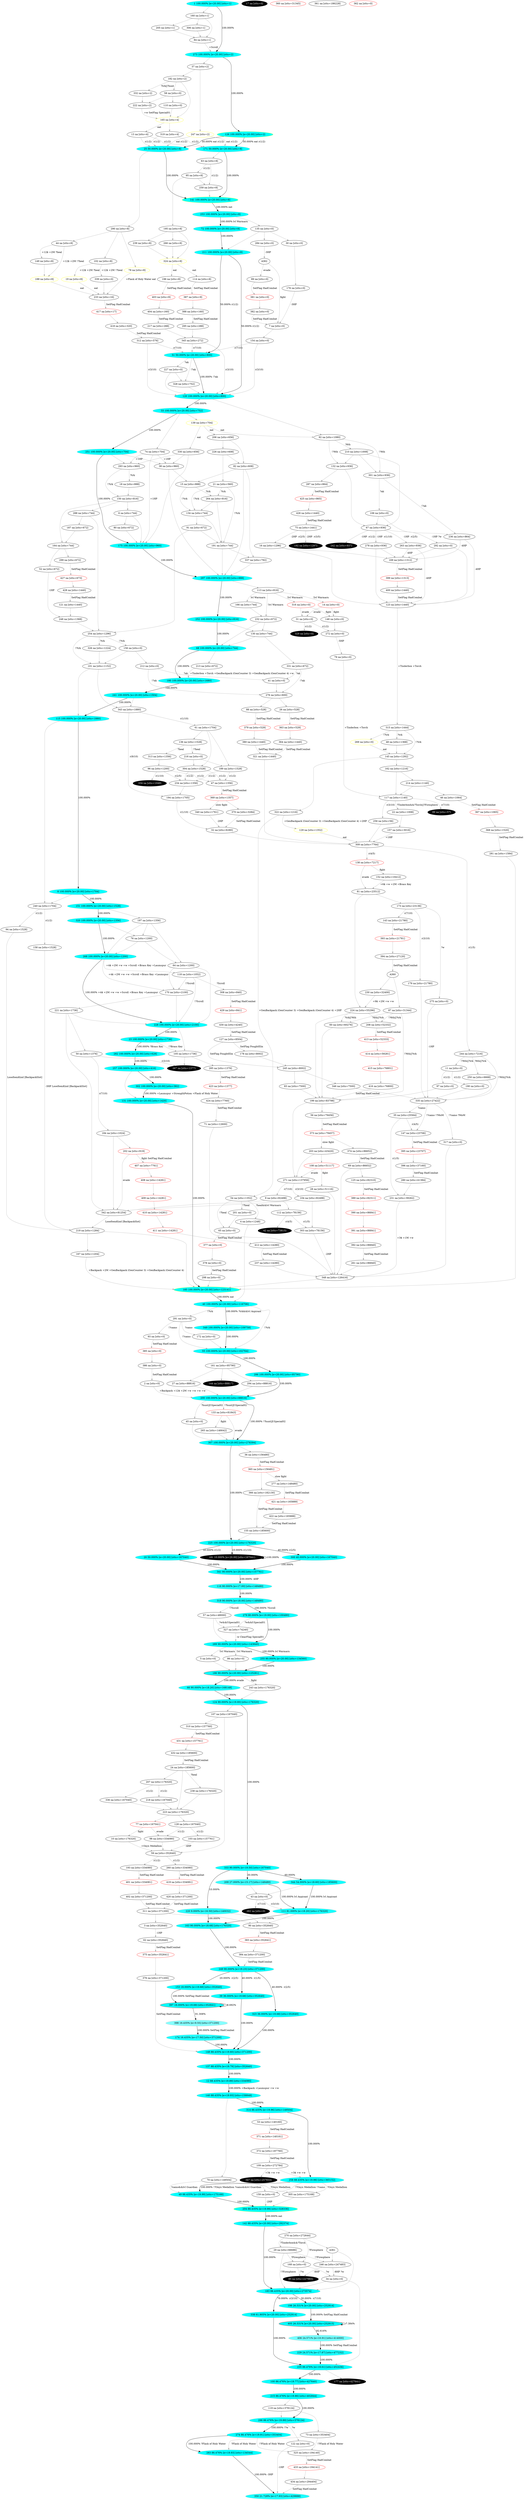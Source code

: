 digraph g {
  "A1" [style=filled fillcolor="#00ffff"label="1 100.000% [e=20.00] [stts=1]" color=grey URL="https://www.projectaon.org/en/xhtml/lw/04tcod/sect1.htm"];
  "A2" [style=filled fillcolor="white"label="2 na [stts=0]"  URL="https://www.projectaon.org/en/xhtml/lw/04tcod/sect2.htm"];
  "A3" [style=filled fillcolor="white"label="3 na [stts=352640]"  URL="https://www.projectaon.org/en/xhtml/lw/04tcod/sect3.htm"];
  "A4" [style=filled fillcolor="white"label="4 na [stts=1248]"  URL="https://www.projectaon.org/en/xhtml/lw/04tcod/sect4.htm"];
  "A5" [style=filled fillcolor="white"label="5 na [stts=0]"  URL="https://www.projectaon.org/en/xhtml/lw/04tcod/sect5.htm"];
  "A6" [style=filled fillcolor="white"label="6 na [stts=744]"  URL="https://www.projectaon.org/en/xhtml/lw/04tcod/sect6.htm"];
  "A7" [style=filled fillcolor="white"label="7 na [stts=0]"  URL="https://www.projectaon.org/en/xhtml/lw/04tcod/sect7.htm"];
  "A8" [style=filled fillcolor="#00ffff"label="8 100.000% [e=20.00] [stts=1704]" color=grey URL="https://www.projectaon.org/en/xhtml/lw/04tcod/sect8.htm"];
  "A9" [style=filled fillcolor="white"label="9 na [stts=82498]"  URL="https://www.projectaon.org/en/xhtml/lw/04tcod/sect9.htm"];
  "A10" [style=filled fillcolor="white"label="10 na [stts=176320]"  URL="https://www.projectaon.org/en/xhtml/lw/04tcod/sect10.htm"];
  "A11" [style=filled fillcolor="white"label="11 na [stts=0]"  URL="https://www.projectaon.org/en/xhtml/lw/04tcod/sect11.htm"];
  "A12" [style=filled fillcolor="#01ffff"label="12 88.435% [e=19.89] [stts=334080]" color=grey URL="https://www.projectaon.org/en/xhtml/lw/04tcod/sect12.htm"];
  "A13" [style=filled fillcolor="white"label="13 na [stts=4]"  URL="https://www.projectaon.org/en/xhtml/lw/04tcod/sect13.htm"];
  "A14" [style=filled fillcolor="white"label="14 na [stts=0]" color=red URL="https://www.projectaon.org/en/xhtml/lw/04tcod/sect14.htm"];
  "A15" [style=filled fillcolor="white"label="15 na [stts=888]"  URL="https://www.projectaon.org/en/xhtml/lw/04tcod/sect15.htm"];
  "A16" [style=filled fillcolor="white"label="16 na [stts=1296]"  URL="https://www.projectaon.org/en/xhtml/lw/04tcod/sect16.htm"];
  "A17" [style=filled fillcolor="black"label="17 na [stts=0]" style=filled fontcolor=white URL="https://www.projectaon.org/en/xhtml/lw/04tcod/sect17.htm"];
  "A18" [style=filled fillcolor="white"label="18 na [stts=888]"  URL="https://www.projectaon.org/en/xhtml/lw/04tcod/sect18.htm"];
  "A19" [style=filled fillcolor="white"label="19 na [stts=8]" color=yellow style=filled URL="https://www.projectaon.org/en/xhtml/lw/04tcod/sect19.htm"];
  "A20" [style=filled fillcolor="#00ffff"label="20 50.000% [e=20.00] [stts=167040]" color=grey URL="https://www.projectaon.org/en/xhtml/lw/04tcod/sect20.htm"];
  "A21" [style=filled fillcolor="white"label="21 na [stts=560]"  URL="https://www.projectaon.org/en/xhtml/lw/04tcod/sect21.htm"];
  "A22" [style=filled fillcolor="white"label="22 na [stts=1008]"  URL="https://www.projectaon.org/en/xhtml/lw/04tcod/sect22.htm"];
  "A23" [style=filled fillcolor="#00ffff"label="23 100.000% [e=20.00] [stts=1736]" color=grey URL="https://www.projectaon.org/en/xhtml/lw/04tcod/sect23.htm"];
  "A24" [style=filled fillcolor="white"label="24 na [stts=185600]"  URL="https://www.projectaon.org/en/xhtml/lw/04tcod/sect24.htm"];
  "A25" [style=filled fillcolor="#00ffff"label="25 50.000% [e=20.00] [stts=8]" color=grey URL="https://www.projectaon.org/en/xhtml/lw/04tcod/sect25.htm"];
  "A27" [style=filled fillcolor="white"label="27 na [stts=88816]"  URL="https://www.projectaon.org/en/xhtml/lw/04tcod/sect27.htm"];
  "A28" [style=filled fillcolor="white"label="28 na [stts=51116]"  URL="https://www.projectaon.org/en/xhtml/lw/04tcod/sect28.htm"];
  "A29" [style=filled fillcolor="white"label="29 na [stts=66686]"  URL="https://www.projectaon.org/en/xhtml/lw/04tcod/sect29.htm"];
  "A30" [style=filled fillcolor="white"label="30 na [stts=0]"  URL="https://www.projectaon.org/en/xhtml/lw/04tcod/sect30.htm"];
  "A31" [style=filled fillcolor="white"label="31 na [stts=0]"  URL="https://www.projectaon.org/en/xhtml/lw/04tcod/sect31.htm"];
  "A32" [style=filled fillcolor="white"label="32 na [stts=6280]"  URL="https://www.projectaon.org/en/xhtml/lw/04tcod/sect32.htm"];
  "A33" [style=filled fillcolor="#00ffff"label="33 100.000% [e=20.00] [stts=752]" color=grey URL="https://www.projectaon.org/en/xhtml/lw/04tcod/sect33.htm"];
  "A34" [style=filled fillcolor="white"label="34 na [stts=0]"  URL="https://www.projectaon.org/en/xhtml/lw/04tcod/sect34.htm"];
  "A35" [style=filled fillcolor="white"label="35 na [stts=25564]"  URL="https://www.projectaon.org/en/xhtml/lw/04tcod/sect35.htm"];
  "A37" [style=filled fillcolor="white"label="37 na [stts=2]"  URL="https://www.projectaon.org/en/xhtml/lw/04tcod/sect37.htm"];
  "A38" [style=filled fillcolor="white"label="38 na [stts=960]"  URL="https://www.projectaon.org/en/xhtml/lw/04tcod/sect38.htm"];
  "A39" [style=filled fillcolor="#04ffff"label="39 36.000% [e=19.68] [stts=352640]" color=grey URL="https://www.projectaon.org/en/xhtml/lw/04tcod/sect39.htm"];
  "A40" [style=filled fillcolor="#00ffff"label="40 100.000% [e=20.00] [stts=116706]" color=grey URL="https://www.projectaon.org/en/xhtml/lw/04tcod/sect40.htm"];
  "A41" [style=filled fillcolor="white"label="41 na [stts=0]"  URL="https://www.projectaon.org/en/xhtml/lw/04tcod/sect41.htm"];
  "A42" [style=filled fillcolor="black"label="42 na [stts=73815]" style=filled fontcolor=white URL="https://www.projectaon.org/en/xhtml/lw/04tcod/sect42.htm"];
  "A43" [style=filled fillcolor="white"label="43 na [stts=0]"  URL="https://www.projectaon.org/en/xhtml/lw/04tcod/sect43.htm"];
  "A44" [style=filled fillcolor="white"label="44 na [stts=8]"  URL="https://www.projectaon.org/en/xhtml/lw/04tcod/sect44.htm"];
  "A45" [style=filled fillcolor="white"label="45 na [stts=0]"  URL="https://www.projectaon.org/en/xhtml/lw/04tcod/sect45.htm"];
  "A48" [style=filled fillcolor="white"label="48 na [stts=1368]"  URL="https://www.projectaon.org/en/xhtml/lw/04tcod/sect48.htm"];
  "A49" [style=filled fillcolor="#00ffff"label="49 88.435% [e=19.99] [stts=175168]" color=grey URL="https://www.projectaon.org/en/xhtml/lw/04tcod/sect49.htm"];
  "A50" [style=filled fillcolor="white"label="50 na [stts=1376]"  URL="https://www.projectaon.org/en/xhtml/lw/04tcod/sect50.htm"];
  "A51" [style=filled fillcolor="#00ffff"label="51 50.000% [e=20.00] [stts=800]" color=grey URL="https://www.projectaon.org/en/xhtml/lw/04tcod/sect51.htm"];
  "A52" [style=filled fillcolor="white"label="52 na [stts=672]"  URL="https://www.projectaon.org/en/xhtml/lw/04tcod/sect52.htm"];
  "A54" [style=filled fillcolor="white"label="54 na [stts=1352]"  URL="https://www.projectaon.org/en/xhtml/lw/04tcod/sect54.htm"];
  "A55" [style=filled fillcolor="#00ffff"label="55 100.000% [e=20.00] [stts=102764]" color=grey URL="https://www.projectaon.org/en/xhtml/lw/04tcod/sect55.htm"];
  "A57" [style=filled fillcolor="white"label="57 na [stts=48000]"  URL="https://www.projectaon.org/en/xhtml/lw/04tcod/sect57.htm"];
  "A58" [style=filled fillcolor="white"label="58 na [stts=0]"  URL="https://www.projectaon.org/en/xhtml/lw/04tcod/sect58.htm"];
  "A59" [style=filled fillcolor="white"label="59 na [stts=352640]"  URL="https://www.projectaon.org/en/xhtml/lw/04tcod/sect59.htm"];
  "A60" [style=filled fillcolor="white"label="60 na [stts=60276]"  URL="https://www.projectaon.org/en/xhtml/lw/04tcod/sect60.htm"];
  "A61" [style=filled fillcolor="white"label="61 na [stts=1704]"  URL="https://www.projectaon.org/en/xhtml/lw/04tcod/sect61.htm"];
  "A63" [style=filled fillcolor="white"label="63 na [stts=8]"  URL="https://www.projectaon.org/en/xhtml/lw/04tcod/sect63.htm"];
  "A64" [style=filled fillcolor="white"label="64 na [stts=1200]"  URL="https://www.projectaon.org/en/xhtml/lw/04tcod/sect64.htm"];
  "A66" [style=filled fillcolor="#16ffff"label="66 90.000% [e=18.20] [stts=168148]" color=grey URL="https://www.projectaon.org/en/xhtml/lw/04tcod/sect66.htm"];
  "A67" [style=filled fillcolor="white"label="67 na [stts=936]"  URL="https://www.projectaon.org/en/xhtml/lw/04tcod/sect67.htm"];
  "A68" [style=filled fillcolor="#00ffff"label="68 100.000% [e=20.00] [stts=744]" color=grey URL="https://www.projectaon.org/en/xhtml/lw/04tcod/sect68.htm"];
  "A69" [style=filled fillcolor="white"label="69 na [stts=86652]"  URL="https://www.projectaon.org/en/xhtml/lw/04tcod/sect69.htm"];
  "A70" [style=filled fillcolor="white"label="70 na [stts=149504]"  URL="https://www.projectaon.org/en/xhtml/lw/04tcod/sect70.htm"];
  "A71" [style=filled fillcolor="white"label="71 na [stts=12600]"  URL="https://www.projectaon.org/en/xhtml/lw/04tcod/sect71.htm"];
  "A72" [style=filled fillcolor="#00ffff"label="72 100.000% [e=20.00] [stts=8]" color=grey URL="https://www.projectaon.org/en/xhtml/lw/04tcod/sect72.htm"];
  "A73" [style=filled fillcolor="white"label="73 na [stts=353404]"  URL="https://www.projectaon.org/en/xhtml/lw/04tcod/sect73.htm"];
  "A74" [style=filled fillcolor="white"label="74 na [stts=704]"  URL="https://www.projectaon.org/en/xhtml/lw/04tcod/sect74.htm"];
  "A75" [style=filled fillcolor="white"label="75 na [stts=1441]"  URL="https://www.projectaon.org/en/xhtml/lw/04tcod/sect75.htm"];
  "A76" [style=filled fillcolor="white"label="76 na [stts=1200]"  URL="https://www.projectaon.org/en/xhtml/lw/04tcod/sect76.htm"];
  "A77" [style=filled fillcolor="white"label="77 na [stts=167041]" color=red URL="https://www.projectaon.org/en/xhtml/lw/04tcod/sect77.htm"];
  "A78" [style=filled fillcolor="white"label="78 na [stts=8]" color=yellow URL="https://www.projectaon.org/en/xhtml/lw/04tcod/sect78.htm"];
  "A79" [style=filled fillcolor="white"label="79 na [stts=0]"  URL="https://www.projectaon.org/en/xhtml/lw/04tcod/sect79.htm"];
  "A80" [style=filled fillcolor="white"label="80 na [stts=672]"  URL="https://www.projectaon.org/en/xhtml/lw/04tcod/sect80.htm"];
  "A81" [style=filled fillcolor="white"label="81 na [stts=23512]"  URL="https://www.projectaon.org/en/xhtml/lw/04tcod/sect81.htm"];
  "A82" [style=filled fillcolor="white"label="82 na [stts=608]"  URL="https://www.projectaon.org/en/xhtml/lw/04tcod/sect82.htm"];
  "A83" [style=filled fillcolor="white"label="83 na [stts=7500]"  URL="https://www.projectaon.org/en/xhtml/lw/04tcod/sect83.htm"];
  "A84" [style=filled fillcolor="white"label="84 na [stts=1]"  URL="https://www.projectaon.org/en/xhtml/lw/04tcod/sect84.htm"];
  "A85" [style=filled fillcolor="black"label="85 na [stts=227965]" style=filled fontcolor=white URL="https://www.projectaon.org/en/xhtml/lw/04tcod/sect85.htm"];
  "A86" [style=filled fillcolor="white"label="86 na [stts=0]"  URL="https://www.projectaon.org/en/xhtml/lw/04tcod/sect86.htm"];
  "A87" [style=filled fillcolor="white"label="87 na [stts=31344]"  URL="https://www.projectaon.org/en/xhtml/lw/04tcod/sect87.htm"];
  "A91" [style=filled fillcolor="white"label="91 na [stts=672]"  URL="https://www.projectaon.org/en/xhtml/lw/04tcod/sect91.htm"];
  "A92" [style=filled fillcolor="white"label="92 na [stts=1080]"  URL="https://www.projectaon.org/en/xhtml/lw/04tcod/sect92.htm"];
  "A94" [style=filled fillcolor="white"label="94 na [stts=1528]"  URL="https://www.projectaon.org/en/xhtml/lw/04tcod/sect94.htm"];
  "A95" [style=filled fillcolor="white"label="95 na [stts=8]"  URL="https://www.projectaon.org/en/xhtml/lw/04tcod/sect95.htm"];
  "A96" [style=filled fillcolor="white"label="96 na [stts=1200]"  URL="https://www.projectaon.org/en/xhtml/lw/04tcod/sect96.htm"];
  "A97" [style=filled fillcolor="white"label="97 na [stts=0]"  URL="https://www.projectaon.org/en/xhtml/lw/04tcod/sect97.htm"];
  "A98" [style=filled fillcolor="white"label="98 na [stts=334080]"  URL="https://www.projectaon.org/en/xhtml/lw/04tcod/sect98.htm"];
  "A99" [style=filled fillcolor="black"label="99 na [stts=57]" style=filled fontcolor=white URL="https://www.projectaon.org/en/xhtml/lw/04tcod/sect99.htm"];
  "A100" [style=filled fillcolor="#02ffff"label="100 86.476% [e=19.77] [stts=427640]" color=grey URL="https://www.projectaon.org/en/xhtml/lw/04tcod/sect100.htm"];
  "A101" [style=filled fillcolor="white"label="101 na [stts=1152]"  URL="https://www.projectaon.org/en/xhtml/lw/04tcod/sect101.htm"];
  "A102" [style=filled fillcolor="white"label="102 na [stts=8]"  URL="https://www.projectaon.org/en/xhtml/lw/04tcod/sect102.htm"];
  "A103" [style=filled fillcolor="white"label="103 na [stts=157761]"  URL="https://www.projectaon.org/en/xhtml/lw/04tcod/sect103.htm"];
  "A104" [style=filled fillcolor="white"label="104 na [stts=82498]"  URL="https://www.projectaon.org/en/xhtml/lw/04tcod/sect104.htm"];
  "A105" [style=filled fillcolor="white"label="105 na [stts=1736]"  URL="https://www.projectaon.org/en/xhtml/lw/04tcod/sect105.htm"];
  "A106" [style=filled fillcolor="white"label="106 na [stts=0]"  URL="https://www.projectaon.org/en/xhtml/lw/04tcod/sect106.htm"];
  "A107" [style=filled fillcolor="white"label="107 na [stts=167040]"  URL="https://www.projectaon.org/en/xhtml/lw/04tcod/sect107.htm"];
  "A108" [style=filled fillcolor="white"label="108 na [stts=51117]" color=red URL="https://www.projectaon.org/en/xhtml/lw/04tcod/sect108.htm"];
  "A109" [style=filled fillcolor="white"label="109 na [stts=272784]"  URL="https://www.projectaon.org/en/xhtml/lw/04tcod/sect109.htm"];
  "A110" [style=filled fillcolor="white"label="110 na [stts=0]"  URL="https://www.projectaon.org/en/xhtml/lw/04tcod/sect110.htm"];
  "A111" [style=filled fillcolor="#16ffff"label="111 81.000% [e=18.20] [stts=176320]" color=grey URL="https://www.projectaon.org/en/xhtml/lw/04tcod/sect111.htm"];
  "A112" [style=filled fillcolor="white"label="112 na [stts=78156]"  URL="https://www.projectaon.org/en/xhtml/lw/04tcod/sect112.htm"];
  "A113" [style=filled fillcolor="white"label="113 na [stts=816]"  URL="https://www.projectaon.org/en/xhtml/lw/04tcod/sect113.htm"];
  "A115" [style=filled fillcolor="#00ffff"label="115 100.000% [e=20.00] [stts=1880]" color=grey URL="https://www.projectaon.org/en/xhtml/lw/04tcod/sect115.htm"];
  "A116" [style=filled fillcolor="#26ffff"label="116 90.000% [e=17.00] [stts=148480]" color=grey URL="https://www.projectaon.org/en/xhtml/lw/04tcod/sect116.htm"];
  "A117" [style=filled fillcolor="white"label="117 na [stts=1140]"  URL="https://www.projectaon.org/en/xhtml/lw/04tcod/sect117.htm"];
  "A118" [style=filled fillcolor="white"label="118 na [stts=1052]"  URL="https://www.projectaon.org/en/xhtml/lw/04tcod/sect118.htm"];
  "A119" [style=filled fillcolor="white"label="119 na [stts=378124]"  URL="https://www.projectaon.org/en/xhtml/lw/04tcod/sect119.htm"];
  "A120" [style=filled fillcolor="#00ffff"label="120 100.000% [e=20.00] [stts=800]" color=grey URL="https://www.projectaon.org/en/xhtml/lw/04tcod/sect120.htm"];
  "A121" [style=filled fillcolor="white"label="121 na [stts=1440]"  URL="https://www.projectaon.org/en/xhtml/lw/04tcod/sect121.htm"];
  "A122" [style=filled fillcolor="white"label="122 na [stts=0]"  URL="https://www.projectaon.org/en/xhtml/lw/04tcod/sect122.htm"];
  "A123" [style=filled fillcolor="white"label="123 na [stts=1440]"  URL="https://www.projectaon.org/en/xhtml/lw/04tcod/sect123.htm"];
  "A124" [style=filled fillcolor="#0cffff"label="124 90.000% [e=19.00] [stts=176320]" color=grey URL="https://www.projectaon.org/en/xhtml/lw/04tcod/sect124.htm"];
  "A126" [style=filled fillcolor="#00ffff"label="126 100.000% [e=20.00] [stts=2]" color=yellow URL="https://www.projectaon.org/en/xhtml/lw/04tcod/sect126.htm"];
  "A127" [style=filled fillcolor="white"label="127 na [stts=8504]"  URL="https://www.projectaon.org/en/xhtml/lw/04tcod/sect127.htm"];
  "A128" [style=filled fillcolor="white"label="128 na [stts=167040]"  URL="https://www.projectaon.org/en/xhtml/lw/04tcod/sect128.htm"];
  "A129" [style=filled fillcolor="white"label="129 na [stts=1352]" color=yellow style=filled URL="https://www.projectaon.org/en/xhtml/lw/04tcod/sect129.htm"];
  "A130" [style=filled fillcolor="white"label="130 na [stts=744]"  URL="https://www.projectaon.org/en/xhtml/lw/04tcod/sect130.htm"];
  "A131" [style=filled fillcolor="#00ffff"label="131 100.000% [e=20.00] [stts=1420]" color=grey URL="https://www.projectaon.org/en/xhtml/lw/04tcod/sect131.htm"];
  "A132" [style=filled fillcolor="white"label="132 na [stts=936]"  URL="https://www.projectaon.org/en/xhtml/lw/04tcod/sect132.htm"];
  "A133" [style=filled fillcolor="white"label="133 na [stts=81843]" color=red URL="https://www.projectaon.org/en/xhtml/lw/04tcod/sect133.htm"];
  "A134" [style=filled fillcolor="white"label="134 na [stts=744]"  URL="https://www.projectaon.org/en/xhtml/lw/04tcod/sect134.htm"];
  "A135" [style=filled fillcolor="white"label="135 na [stts=0]"  URL="https://www.projectaon.org/en/xhtml/lw/04tcod/sect135.htm"];
  "A136" [style=filled fillcolor="white"label="136 na [stts=1528]"  URL="https://www.projectaon.org/en/xhtml/lw/04tcod/sect136.htm"];
  "A137" [style=filled fillcolor="#02ffff"label="137 88.435% [e=19.79] [stts=352640]" color=grey URL="https://www.projectaon.org/en/xhtml/lw/04tcod/sect137.htm"];
  "A138" [style=filled fillcolor="white"label="138 na [stts=7217]" color=red URL="https://www.projectaon.org/en/xhtml/lw/04tcod/sect138.htm"];
  "A139" [style=filled fillcolor="white"label="139 na [stts=704]" color=yellow URL="https://www.projectaon.org/en/xhtml/lw/04tcod/sect139.htm"];
  "A140" [style=filled fillcolor="#00ffff"label="140 88.435% [e=19.93] [stts=158848]" color=grey URL="https://www.projectaon.org/en/xhtml/lw/04tcod/sect140.htm"];
  "A141" [style=filled fillcolor="#00ffff"label="141 100.000% [e=20.00] [stts=8]" color=yellow URL="https://www.projectaon.org/en/xhtml/lw/04tcod/sect141.htm"];
  "A142" [style=filled fillcolor="#00ffff"label="142 88.435% [e=20.00] [stts=292374]" color=grey URL="https://www.projectaon.org/en/xhtml/lw/04tcod/sect142.htm"];
  "A144" [style=filled fillcolor="black"label="144 na [stts=88817]" style=filled fontcolor=white URL="https://www.projectaon.org/en/xhtml/lw/04tcod/sect144.htm"];
  "A145" [style=filled fillcolor="white"label="145 na [stts=1292]"  URL="https://www.projectaon.org/en/xhtml/lw/04tcod/sect145.htm"];
  "A146" [style=filled fillcolor="white"label="146 na [stts=0]"  URL="https://www.projectaon.org/en/xhtml/lw/04tcod/sect146.htm"];
  "A148" [style=filled fillcolor="#05ffff"label="148 88.435% [e=19.60] [stts=371200]" color=grey URL="https://www.projectaon.org/en/xhtml/lw/04tcod/sect148.htm"];
  "A149" [style=filled fillcolor="white"label="149 na [stts=8]"  URL="https://www.projectaon.org/en/xhtml/lw/04tcod/sect149.htm"];
  "A150" [style=filled fillcolor="white"label="150 na [stts=816]"  URL="https://www.projectaon.org/en/xhtml/lw/04tcod/sect150.htm"];
  "A151" [style=filled fillcolor="#00ffff"label="151 100.000% [e=20.00] [stts=1528]" color=grey URL="https://www.projectaon.org/en/xhtml/lw/04tcod/sect151.htm"];
  "A152" [style=filled fillcolor="white"label="152 na [stts=10412]"  URL="https://www.projectaon.org/en/xhtml/lw/04tcod/sect152.htm"];
  "A154" [style=filled fillcolor="white"label="154 na [stts=0]"  URL="https://www.projectaon.org/en/xhtml/lw/04tcod/sect154.htm"];
  "A155" [style=filled fillcolor="white"label="155 na [stts=185600]"  URL="https://www.projectaon.org/en/xhtml/lw/04tcod/sect155.htm"];
  "A156" [style=filled fillcolor="white"label="156 na [stts=0]"  URL="https://www.projectaon.org/en/xhtml/lw/04tcod/sect156.htm"];
  "A157" [style=filled fillcolor="white"label="157 na [stts=3016]"  URL="https://www.projectaon.org/en/xhtml/lw/04tcod/sect157.htm"];
  "A158" [style=filled fillcolor="white"label="158 na [stts=1528]"  URL="https://www.projectaon.org/en/xhtml/lw/04tcod/sect158.htm"];
  "A159" [style=filled fillcolor="white"label="159 na [stts=0]"  URL="https://www.projectaon.org/en/xhtml/lw/04tcod/sect159.htm"];
  "A160" [style=filled fillcolor="white"label="160 na [stts=1]"  URL="https://www.projectaon.org/en/xhtml/lw/04tcod/sect160.htm"];
  "A161" [style=filled fillcolor="white"label="161 na [stts=95790]"  URL="https://www.projectaon.org/en/xhtml/lw/04tcod/sect161.htm"];
  "A162" [style=filled fillcolor="white"label="162 na [stts=1216]"  URL="https://www.projectaon.org/en/xhtml/lw/04tcod/sect162.htm"];
  "A163" [style=filled fillcolor="#10ffff"label="163 90.000% [e=18.68] [stts=176320]" color=grey URL="https://www.projectaon.org/en/xhtml/lw/04tcod/sect163.htm"];
  "A164" [style=filled fillcolor="white"label="164 na [stts=744]"  URL="https://www.projectaon.org/en/xhtml/lw/04tcod/sect164.htm"];
  "A165" [style=filled fillcolor="white"label="165 na [stts=4]" color=yellow style=filled URL="https://www.projectaon.org/en/xhtml/lw/04tcod/sect165.htm"];
  "A166" [style=filled fillcolor="white"label="166 na [stts=744]"  URL="https://www.projectaon.org/en/xhtml/lw/04tcod/sect166.htm"];
  "A167" [style=filled fillcolor="white"label="167 na [stts=1204]"  URL="https://www.projectaon.org/en/xhtml/lw/04tcod/sect167.htm"];
  "A168" [style=filled fillcolor="white"label="168 na [stts=0]"  URL="https://www.projectaon.org/en/xhtml/lw/04tcod/sect168.htm"];
  "A170" [style=filled fillcolor="white"label="170 na [stts=2100]"  URL="https://www.projectaon.org/en/xhtml/lw/04tcod/sect170.htm"];
  "A171" [style=filled fillcolor="#00ffff"label="171 50.000% [e=20.00] [stts=8]" color=grey URL="https://www.projectaon.org/en/xhtml/lw/04tcod/sect171.htm"];
  "A172" [style=filled fillcolor="white"label="172 na [stts=0]"  URL="https://www.projectaon.org/en/xhtml/lw/04tcod/sect172.htm"];
  "A173" [style=filled fillcolor="white"label="173 na [stts=23136]"  URL="https://www.projectaon.org/en/xhtml/lw/04tcod/sect173.htm"];
  "A174" [style=filled fillcolor="#1fffff"label="174 16.435% [e=17.50] [stts=371200]" color=grey URL="https://www.projectaon.org/en/xhtml/lw/04tcod/sect174.htm"];
  "A175" [style=filled fillcolor="#00ffff"label="175 100.000% [e=20.00] [stts=960]" color=grey URL="https://www.projectaon.org/en/xhtml/lw/04tcod/sect175.htm"];
  "A176" [style=filled fillcolor="white"label="176 na [stts=0]"  URL="https://www.projectaon.org/en/xhtml/lw/04tcod/sect176.htm"];
  "A177" [style=filled fillcolor="black"label="177 na [stts=427641]" style=filled fontcolor=white URL="https://www.projectaon.org/en/xhtml/lw/04tcod/sect177.htm"];
  "A178" [style=filled fillcolor="white"label="178 na [stts=8002]"  URL="https://www.projectaon.org/en/xhtml/lw/04tcod/sect178.htm"];
  "A179" [style=filled fillcolor="white"label="179 na [stts=21780]"  URL="https://www.projectaon.org/en/xhtml/lw/04tcod/sect179.htm"];
  "A180" [style=filled fillcolor="#00ffff"label="180 100.000% [e=20.00] [stts=1680]" color=grey URL="https://www.projectaon.org/en/xhtml/lw/04tcod/sect180.htm"];
  "A181" [style=filled fillcolor="black"label="181 10.000% [e=20.00] [stts=167041]" style=filled fontcolor=white URL="https://www.projectaon.org/en/xhtml/lw/04tcod/sect181.htm"];
  "A182" [style=filled fillcolor="white"label="182 na [stts=2]"  URL="https://www.projectaon.org/en/xhtml/lw/04tcod/sect182.htm"];
  "A183" [style=filled fillcolor="#00ffff"label="183 88.435% [e=20.00] [stts=273574]" color=grey URL="https://www.projectaon.org/en/xhtml/lw/04tcod/sect183.htm"];
  "A184" [style=filled fillcolor="white"label="184 na [stts=1024]"  URL="https://www.projectaon.org/en/xhtml/lw/04tcod/sect184.htm"];
  "A185" [style=filled fillcolor="#00ffff"label="185 100.000% [e=20.00] [stts=123141]" color=yellow style=filled URL="https://www.projectaon.org/en/xhtml/lw/04tcod/sect185.htm"];
  "A186" [style=filled fillcolor="#00ffff"label="186 90.000% [e=20.00] [stts=125281]" color=red URL="https://www.projectaon.org/en/xhtml/lw/04tcod/sect186.htm"];
  "A187" [style=filled fillcolor="white"label="187 na [stts=672]"  URL="https://www.projectaon.org/en/xhtml/lw/04tcod/sect187.htm"];
  "A188" [style=filled fillcolor="white"label="188 na [stts=8]" color=yellow URL="https://www.projectaon.org/en/xhtml/lw/04tcod/sect188.htm"];
  "A189" [style=filled fillcolor="white"label="189 na [stts=1528]"  URL="https://www.projectaon.org/en/xhtml/lw/04tcod/sect189.htm"];
  "A190" [style=filled fillcolor="white"label="190 na [stts=0]"  URL="https://www.projectaon.org/en/xhtml/lw/04tcod/sect190.htm"];
  "A191" [style=filled fillcolor="white"label="191 na [stts=744]"  URL="https://www.projectaon.org/en/xhtml/lw/04tcod/sect191.htm"];
  "A192" [style=filled fillcolor="black"label="192 na [stts=1297]" style=filled fontcolor=white URL="https://www.projectaon.org/en/xhtml/lw/04tcod/sect192.htm"];
  "A194" [style=filled fillcolor="white"label="194 na [stts=1705]"  URL="https://www.projectaon.org/en/xhtml/lw/04tcod/sect194.htm"];
  "A195" [style=filled fillcolor="white"label="195 na [stts=8]"  URL="https://www.projectaon.org/en/xhtml/lw/04tcod/sect195.htm"];
  "A197" [style=filled fillcolor="white"label="197 na [stts=1356]"  URL="https://www.projectaon.org/en/xhtml/lw/04tcod/sect197.htm"];
  "A199" [style=filled fillcolor="white"label="199 na [stts=83798]"  URL="https://www.projectaon.org/en/xhtml/lw/04tcod/sect199.htm"];
  "A200" [style=filled fillcolor="#00ffff"label="200 100.000% [e=20.00] [stts=88816]" color=grey URL="https://www.projectaon.org/en/xhtml/lw/04tcod/sect200.htm"];
  "A201" [style=filled fillcolor="white"label="201 na [stts=0]"  URL="https://www.projectaon.org/en/xhtml/lw/04tcod/sect201.htm"];
  "A203" [style=filled fillcolor="white"label="203 na [stts=43420]"  URL="https://www.projectaon.org/en/xhtml/lw/04tcod/sect203.htm"];
  "A204" [style=filled fillcolor="#00ffff"label="204 88.435% [e=19.99] [stts=328336]" color=yellow URL="https://www.projectaon.org/en/xhtml/lw/04tcod/sect204.htm"];
  "A205" [style=filled fillcolor="white"label="205 na [stts=1]"  URL="https://www.projectaon.org/en/xhtml/lw/04tcod/sect205.htm"];
  "A206" [style=filled fillcolor="white"label="206 na [stts=656]"  URL="https://www.projectaon.org/en/xhtml/lw/04tcod/sect206.htm"];
  "A207" [style=filled fillcolor="white"label="207 na [stts=176320]"  URL="https://www.projectaon.org/en/xhtml/lw/04tcod/sect207.htm"];
  "A209" [style=filled fillcolor="#3dffff"label="209 27.000% [e=15.17] [stts=148480]" color=grey URL="https://www.projectaon.org/en/xhtml/lw/04tcod/sect209.htm"];
  "A210" [style=filled fillcolor="white"label="210 na [stts=1008]"  URL="https://www.projectaon.org/en/xhtml/lw/04tcod/sect210.htm"];
  "A211" [style=filled fillcolor="#00ffff"label="211 100.000% [e=20.00] [stts=8]" color=grey URL="https://www.projectaon.org/en/xhtml/lw/04tcod/sect211.htm"];
  "A212" [style=filled fillcolor="white"label="212 na [stts=0]"  URL="https://www.projectaon.org/en/xhtml/lw/04tcod/sect212.htm"];
  "A213" [style=filled fillcolor="white"label="213 na [stts=672]"  URL="https://www.projectaon.org/en/xhtml/lw/04tcod/sect213.htm"];
  "A214" [style=filled fillcolor="white"label="214 na [stts=1140]"  URL="https://www.projectaon.org/en/xhtml/lw/04tcod/sect214.htm"];
  "A215" [style=filled fillcolor="#01ffff"label="215 86.476% [e=19.86] [stts=402844]" color=grey URL="https://www.projectaon.org/en/xhtml/lw/04tcod/sect215.htm"];
  "A216" [style=filled fillcolor="white"label="216 na [stts=0]"  URL="https://www.projectaon.org/en/xhtml/lw/04tcod/sect216.htm"];
  "A217" [style=filled fillcolor="white"label="217 na [stts=288]"  URL="https://www.projectaon.org/en/xhtml/lw/04tcod/sect217.htm"];
  "A218" [style=filled fillcolor="white"label="218 na [stts=167040]"  URL="https://www.projectaon.org/en/xhtml/lw/04tcod/sect218.htm"];
  "A219" [style=filled fillcolor="white"label="219 na [stts=1284]"  URL="https://www.projectaon.org/en/xhtml/lw/04tcod/sect219.htm"];
  "A220" [style=filled fillcolor="#2cffff"label="220 9.000% [e=16.50] [stts=140032]" color=grey URL="https://www.projectaon.org/en/xhtml/lw/04tcod/sect220.htm"];
  "A221" [style=filled fillcolor="white"label="221 na [stts=1736]"  URL="https://www.projectaon.org/en/xhtml/lw/04tcod/sect221.htm"];
  "A222" [style=filled fillcolor="white"label="222 na [stts=2]"  URL="https://www.projectaon.org/en/xhtml/lw/04tcod/sect222.htm"];
  "A223" [style=filled fillcolor="white"label="223 na [stts=176320]"  URL="https://www.projectaon.org/en/xhtml/lw/04tcod/sect223.htm"];
  "A224" [style=filled fillcolor="white"label="224 na [stts=55296]"  URL="https://www.projectaon.org/en/xhtml/lw/04tcod/sect224.htm"];
  "A225" [style=filled fillcolor="#00ffff"label="225 100.000% [e=20.00] [stts=176320]" color=grey URL="https://www.projectaon.org/en/xhtml/lw/04tcod/sect225.htm"];
  "A226" [style=filled fillcolor="white"label="226 na [stts=608]"  URL="https://www.projectaon.org/en/xhtml/lw/04tcod/sect226.htm"];
  "A227" [style=filled fillcolor="white"label="227 na [stts=0]"  URL="https://www.projectaon.org/en/xhtml/lw/04tcod/sect227.htm"];
  "A228" [style=filled fillcolor="#00ffff"label="228 100.000% [e=20.00] [stts=2100]" color=grey URL="https://www.projectaon.org/en/xhtml/lw/04tcod/sect228.htm"];
  "A229" [style=filled fillcolor="#1bffff"label="229 24.571% [e=17.87] [stts=477232]" color=grey URL="https://www.projectaon.org/en/xhtml/lw/04tcod/sect229.htm"];
  "A230" [style=filled fillcolor="white"label="230 na [stts=32400]"  URL="https://www.projectaon.org/en/xhtml/lw/04tcod/sect230.htm"];
  "A231" [style=filled fillcolor="white"label="231 na [stts=39262]"  URL="https://www.projectaon.org/en/xhtml/lw/04tcod/sect231.htm"];
  "A232" [style=filled fillcolor="white"label="232 na [stts=672]"  URL="https://www.projectaon.org/en/xhtml/lw/04tcod/sect232.htm"];
  "A234" [style=filled fillcolor="white"label="234 na [stts=1356]"  URL="https://www.projectaon.org/en/xhtml/lw/04tcod/sect234.htm"];
  "A235" [style=filled fillcolor="#04ffff"label="235 86.476% [e=19.61] [stts=452436]" color=grey URL="https://www.projectaon.org/en/xhtml/lw/04tcod/sect235.htm"];
  "A236" [style=filled fillcolor="white"label="236 na [stts=864]"  URL="https://www.projectaon.org/en/xhtml/lw/04tcod/sect236.htm"];
  "A237" [style=filled fillcolor="white"label="237 na [stts=14280]"  URL="https://www.projectaon.org/en/xhtml/lw/04tcod/sect237.htm"];
  "A238" [style=filled fillcolor="white"label="238 na [stts=176320]"  URL="https://www.projectaon.org/en/xhtml/lw/04tcod/sect238.htm"];
  "A239" [style=filled fillcolor="white"label="239 na [stts=8]"  URL="https://www.projectaon.org/en/xhtml/lw/04tcod/sect239.htm"];
  "A240" [style=filled fillcolor="white"label="240 na [stts=1704]"  URL="https://www.projectaon.org/en/xhtml/lw/04tcod/sect240.htm"];
  "A241" [style=filled fillcolor="#00ffff"label="241 100.000% [e=20.00] [stts=1504]" color=grey URL="https://www.projectaon.org/en/xhtml/lw/04tcod/sect241.htm"];
  "A242" [style=filled fillcolor="black"label="242 na [stts=937]" style=filled fontcolor=white URL="https://www.projectaon.org/en/xhtml/lw/04tcod/sect242.htm"];
  "A243" [style=filled fillcolor="white"label="243 na [stts=176320]"  URL="https://www.projectaon.org/en/xhtml/lw/04tcod/sect243.htm"];
  "A244" [style=filled fillcolor="white"label="244 na [stts=7216]"  URL="https://www.projectaon.org/en/xhtml/lw/04tcod/sect244.htm"];
  "A245" [style=filled fillcolor="white"label="245 na [stts=8002]"  URL="https://www.projectaon.org/en/xhtml/lw/04tcod/sect245.htm"];
  "A246" [style=filled fillcolor="white"label="246 na [stts=247483]"  URL="https://www.projectaon.org/en/xhtml/lw/04tcod/sect246.htm"];
  "A247" [style=filled fillcolor="white"label="247 na [stts=2]" color=yellow URL="https://www.projectaon.org/en/xhtml/lw/04tcod/sect247.htm"];
  "A248" [style=filled fillcolor="white"label="248 na [stts=1368]"  URL="https://www.projectaon.org/en/xhtml/lw/04tcod/sect248.htm"];
  "A249" [style=filled fillcolor="#09ffff"label="249 90.000% [e=19.23] [stts=371200]" color=grey URL="https://www.projectaon.org/en/xhtml/lw/04tcod/sect249.htm"];
  "A250" [style=filled fillcolor="white"label="250 na [stts=6668]"  URL="https://www.projectaon.org/en/xhtml/lw/04tcod/sect250.htm"];
  "A251" [style=filled fillcolor="#00ffff"label="251 100.000% [e=20.00] [stts=704]" color=grey URL="https://www.projectaon.org/en/xhtml/lw/04tcod/sect251.htm"];
  "A252" [style=filled fillcolor="#00ffff"label="252 100.000% [e=20.00] [stts=816]" color=grey URL="https://www.projectaon.org/en/xhtml/lw/04tcod/sect252.htm"];
  "A253" [style=filled fillcolor="#00ffff"label="253 100.000% [e=20.00] [stts=8]" color=grey URL="https://www.projectaon.org/en/xhtml/lw/04tcod/sect253.htm"];
  "A254" [style=filled fillcolor="white"label="254 na [stts=1296]"  URL="https://www.projectaon.org/en/xhtml/lw/04tcod/sect254.htm"];
  "A255" [style=filled fillcolor="#00ffff"label="255 90.000% [e=20.00] [stts=134560]" color=grey URL="https://www.projectaon.org/en/xhtml/lw/04tcod/sect255.htm"];
  "A256" [style=filled fillcolor="white"label="256 na [stts=56]"  URL="https://www.projectaon.org/en/xhtml/lw/04tcod/sect256.htm"];
  "A257" [style=filled fillcolor="#00ffff"label="257 100.000% [e=20.00] [stts=416]" color=grey URL="https://www.projectaon.org/en/xhtml/lw/04tcod/sect257.htm"];
  "A258" [style=filled fillcolor="#00ffff"label="258 88.435% [e=19.98] [stts=365152]" color=grey URL="https://www.projectaon.org/en/xhtml/lw/04tcod/sect258.htm"];
  "A259" [style=filled fillcolor="white"label="259 na [stts=8]"  URL="https://www.projectaon.org/en/xhtml/lw/04tcod/sect259.htm"];
  "A261" [style=filled fillcolor="white"label="261 na [stts=86840]"  URL="https://www.projectaon.org/en/xhtml/lw/04tcod/sect261.htm"];
  "A262" [style=filled fillcolor="black"label="262 na [stts=0]" style=filled fontcolor=white URL="https://www.projectaon.org/en/xhtml/lw/04tcod/sect262.htm"];
  "A263" [style=filled fillcolor="white"label="263 na [stts=936]"  URL="https://www.projectaon.org/en/xhtml/lw/04tcod/sect263.htm"];
  "A264" [style=filled fillcolor="white"label="264 na [stts=816]"  URL="https://www.projectaon.org/en/xhtml/lw/04tcod/sect264.htm"];
  "A265" [style=filled fillcolor="white"label="265 na [stts=146642]"  URL="https://www.projectaon.org/en/xhtml/lw/04tcod/sect265.htm"];
  "A266" [style=filled fillcolor="white"label="266 na [stts=8]"  URL="https://www.projectaon.org/en/xhtml/lw/04tcod/sect266.htm"];
  "A267" [style=filled fillcolor="black"label="267 na [stts=1377]" style=filled fontcolor=white URL="https://www.projectaon.org/en/xhtml/lw/04tcod/sect267.htm"];
  "A268" [style=filled fillcolor="#00ffff"label="268 100.000% [e=20.00] [stts=1200]" color=grey URL="https://www.projectaon.org/en/xhtml/lw/04tcod/sect268.htm"];
  "A269" [style=filled fillcolor="white"label="269 na [stts=0]" color=yellow style=filled URL="https://www.projectaon.org/en/xhtml/lw/04tcod/sect269.htm"];
  "A270" [style=filled fillcolor="white"label="270 na [stts=272644]"  URL="https://www.projectaon.org/en/xhtml/lw/04tcod/sect270.htm"];
  "A271" [style=filled fillcolor="white"label="271 na [stts=137956]"  URL="https://www.projectaon.org/en/xhtml/lw/04tcod/sect271.htm"];
  "A272" [style=filled fillcolor="white"label="272 na [stts=0]"  URL="https://www.projectaon.org/en/xhtml/lw/04tcod/sect272.htm"];
  "A273" [style=filled fillcolor="#00ffff"label="273 100.000% [e=20.00] [stts=2]" color=grey URL="https://www.projectaon.org/en/xhtml/lw/04tcod/sect273.htm"];
  "A274" [style=filled fillcolor="#01ffff"label="274 86.476% [e=19.91] [stts=353404]" color=grey URL="https://www.projectaon.org/en/xhtml/lw/04tcod/sect274.htm"];
  "A275" [style=filled fillcolor="white"label="275 na [stts=0]"  URL="https://www.projectaon.org/en/xhtml/lw/04tcod/sect275.htm"];
  "A276" [style=filled fillcolor="white"label="276 na [stts=600]"  URL="https://www.projectaon.org/en/xhtml/lw/04tcod/sect276.htm"];
  "A278" [style=filled fillcolor="white"label="278 na [stts=936]"  URL="https://www.projectaon.org/en/xhtml/lw/04tcod/sect278.htm"];
  "A279" [style=filled fillcolor="#0cffff"label="279 90.000% [e=19.00] [stts=100480]" color=grey URL="https://www.projectaon.org/en/xhtml/lw/04tcod/sect279.htm"];
  "A280" [style=filled fillcolor="white"label="280 na [stts=41384]"  URL="https://www.projectaon.org/en/xhtml/lw/04tcod/sect280.htm"];
  "A281" [style=filled fillcolor="white"label="281 na [stts=1584]"  URL="https://www.projectaon.org/en/xhtml/lw/04tcod/sect281.htm"];
  "A282" [style=filled fillcolor="#00ffff"label="282 100.000% [e=20.00] [stts=628]" color=grey URL="https://www.projectaon.org/en/xhtml/lw/04tcod/sect282.htm"];
  "A283" [style=filled fillcolor="#00ffff"label="283 86.476% [e=19.93] [stts=134544]" color=grey URL="https://www.projectaon.org/en/xhtml/lw/04tcod/sect283.htm"];
  "A284" [style=filled fillcolor="white"label="284 na [stts=0]"  URL="https://www.projectaon.org/en/xhtml/lw/04tcod/sect284.htm"];
  "A286" [style=filled fillcolor="#00ffff"label="286 100.000% [e=20.00] [stts=95790]" color=grey URL="https://www.projectaon.org/en/xhtml/lw/04tcod/sect286.htm"];
  "A288" [style=filled fillcolor="white"label="288 na [stts=744]"  URL="https://www.projectaon.org/en/xhtml/lw/04tcod/sect288.htm"];
  "A289" [style=filled fillcolor="#00ffff"label="289 90.000% [e=20.00] [stts=143840]" color=grey URL="https://www.projectaon.org/en/xhtml/lw/04tcod/sect289.htm"];
  "A290" [style=filled fillcolor="white"label="290 na [stts=8]"  URL="https://www.projectaon.org/en/xhtml/lw/04tcod/sect290.htm"];
  "A291" [style=filled fillcolor="white"label="291 na [stts=0]"  URL="https://www.projectaon.org/en/xhtml/lw/04tcod/sect291.htm"];
  "A292" [style=filled fillcolor="white"label="292 na [stts=0]"  URL="https://www.projectaon.org/en/xhtml/lw/04tcod/sect292.htm"];
  "A293" [style=filled fillcolor="white"label="293 na [stts=960]"  URL="https://www.projectaon.org/en/xhtml/lw/04tcod/sect293.htm"];
  "A294" [style=filled fillcolor="white"label="294 na [stts=88816]"  URL="https://www.projectaon.org/en/xhtml/lw/04tcod/sect294.htm"];
  "A295" [style=filled fillcolor="white"label="295 na [stts=288]"  URL="https://www.projectaon.org/en/xhtml/lw/04tcod/sect295.htm"];
  "A296" [style=filled fillcolor="#01ffff"label="296 86.476% [e=19.89] [stts=378124]" color=grey URL="https://www.projectaon.org/en/xhtml/lw/04tcod/sect296.htm"];
  "A297" [style=filled fillcolor="#00ffff"label="297 100.000% [e=20.00] [stts=888]" color=grey URL="https://www.projectaon.org/en/xhtml/lw/04tcod/sect297.htm"];
  "A298" [style=filled fillcolor="white"label="298 na [stts=0]"  URL="https://www.projectaon.org/en/xhtml/lw/04tcod/sect298.htm"];
  "A300" [style=filled fillcolor="#00ffff"label="300 40.000% [e=20.00] [stts=167040]" color=grey URL="https://www.projectaon.org/en/xhtml/lw/04tcod/sect300.htm"];
  "A301" [style=filled fillcolor="white"label="301 na [stts=936]"  URL="https://www.projectaon.org/en/xhtml/lw/04tcod/sect301.htm"];
  "A302" [style=filled fillcolor="#00ffff"label="302 100.000% [e=20.00] [stts=382]" color=grey URL="https://www.projectaon.org/en/xhtml/lw/04tcod/sect302.htm"];
  "A303" [style=filled fillcolor="white"label="303 na [stts=78156]"  URL="https://www.projectaon.org/en/xhtml/lw/04tcod/sect303.htm"];
  "A304" [style=filled fillcolor="white"label="304 na [stts=1528]"  URL="https://www.projectaon.org/en/xhtml/lw/04tcod/sect304.htm"];
  "A305" [style=filled fillcolor="white"label="305 na [stts=175168]"  URL="https://www.projectaon.org/en/xhtml/lw/04tcod/sect305.htm"];
  "A306" [style=filled fillcolor="white"label="306 na [stts=1]"  URL="https://www.projectaon.org/en/xhtml/lw/04tcod/sect306.htm"];
  "A307" [style=filled fillcolor="#00ffff"label="307 100.000% [e=20.00] [stts=278394]" color=grey URL="https://www.projectaon.org/en/xhtml/lw/04tcod/sect307.htm"];
  "A309" [style=filled fillcolor="white"label="309 na [stts=7764]"  URL="https://www.projectaon.org/en/xhtml/lw/04tcod/sect309.htm"];
  "A311" [style=filled fillcolor="white"label="311 na [stts=371200]"  URL="https://www.projectaon.org/en/xhtml/lw/04tcod/sect311.htm"];
  "A312" [style=filled fillcolor="white"label="312 na [stts=576]"  URL="https://www.projectaon.org/en/xhtml/lw/04tcod/sect312.htm"];
  "A313" [style=filled fillcolor="white"label="313 na [stts=1356]"  URL="https://www.projectaon.org/en/xhtml/lw/04tcod/sect313.htm"];
  "A314" [style=filled fillcolor="#00ffff"label="314 88.435% [e=19.96] [stts=149504]" color=grey URL="https://www.projectaon.org/en/xhtml/lw/04tcod/sect314.htm"];
  "A315" [style=filled fillcolor="white"label="315 na [stts=1444]"  URL="https://www.projectaon.org/en/xhtml/lw/04tcod/sect315.htm"];
  "A316" [style=filled fillcolor="white"label="316 na [stts=0]" color=red URL="https://www.projectaon.org/en/xhtml/lw/04tcod/sect316.htm"];
  "A317" [style=filled fillcolor="white"label="317 na [stts=0]"  URL="https://www.projectaon.org/en/xhtml/lw/04tcod/sect317.htm"];
  "A318" [style=filled fillcolor="#19ffff"label="318 90.000% [e=18.00] [stts=148480]" color=grey URL="https://www.projectaon.org/en/xhtml/lw/04tcod/sect318.htm"];
  "A319" [style=filled fillcolor="white"label="319 na [stts=4]"  URL="https://www.projectaon.org/en/xhtml/lw/04tcod/sect319.htm"];
  "A320" [style=filled fillcolor="#00ffff"label="320 100.000% [e=20.00] [stts=1356]" color=grey URL="https://www.projectaon.org/en/xhtml/lw/04tcod/sect320.htm"];
  "A321" [style=filled fillcolor="white"label="321 na [stts=1440]"  URL="https://www.projectaon.org/en/xhtml/lw/04tcod/sect321.htm"];
  "A322" [style=filled fillcolor="white"label="322 na [stts=1216]"  URL="https://www.projectaon.org/en/xhtml/lw/04tcod/sect322.htm"];
  "A323" [style=filled fillcolor="#04ffff"label="323 36.000% [e=19.68] [stts=352640]" color=grey URL="https://www.projectaon.org/en/xhtml/lw/04tcod/sect323.htm"];
  "A324" [style=filled fillcolor="white"label="324 na [stts=8]" color=yellow URL="https://www.projectaon.org/en/xhtml/lw/04tcod/sect324.htm"];
  "A326" [style=filled fillcolor="white"label="326 na [stts=1224]"  URL="https://www.projectaon.org/en/xhtml/lw/04tcod/sect326.htm"];
  "A327" [style=filled fillcolor="white"label="327 na [stts=74240]"  URL="https://www.projectaon.org/en/xhtml/lw/04tcod/sect327.htm"];
  "A328" [style=filled fillcolor="white"label="328 na [stts=752]"  URL="https://www.projectaon.org/en/xhtml/lw/04tcod/sect328.htm"];
  "A329" [style=filled fillcolor="black"label="329 na [stts=0]" style=filled fontcolor=white URL="https://www.projectaon.org/en/xhtml/lw/04tcod/sect329.htm"];
  "A330" [style=filled fillcolor="white"label="330 na [stts=656]"  URL="https://www.projectaon.org/en/xhtml/lw/04tcod/sect330.htm"];
  "A331" [style=filled fillcolor="white"label="331 na [stts=672]"  URL="https://www.projectaon.org/en/xhtml/lw/04tcod/sect331.htm"];
  "A332" [style=filled fillcolor="white"label="332 na [stts=2]"  URL="https://www.projectaon.org/en/xhtml/lw/04tcod/sect332.htm"];
  "A333" [style=filled fillcolor="#06ffff"label="333 90.000% [e=19.50] [stts=167040]" color=grey URL="https://www.projectaon.org/en/xhtml/lw/04tcod/sect333.htm"];
  "A334" [style=filled fillcolor="black"label="334 na [stts=1049]" style=filled fontcolor=white URL="https://www.projectaon.org/en/xhtml/lw/04tcod/sect334.htm"];
  "A335" [style=filled fillcolor="white"label="335 na [stts=27422]"  URL="https://www.projectaon.org/en/xhtml/lw/04tcod/sect335.htm"];
  "A336" [style=filled fillcolor="white"label="336 na [stts=167040]"  URL="https://www.projectaon.org/en/xhtml/lw/04tcod/sect336.htm"];
  "A337" [style=filled fillcolor="white"label="337 na [stts=792]"  URL="https://www.projectaon.org/en/xhtml/lw/04tcod/sect337.htm"];
  "A338" [style=filled fillcolor="#00ffff"label="338 61.905% [e=20.00] [stts=252914]" color=grey URL="https://www.projectaon.org/en/xhtml/lw/04tcod/sect338.htm"];
  "A339" [style=filled fillcolor="white"label="339 na [stts=0]"  URL="https://www.projectaon.org/en/xhtml/lw/04tcod/sect339.htm"];
  "A340" [style=filled fillcolor="white"label="340 na [stts=1761]"  URL="https://www.projectaon.org/en/xhtml/lw/04tcod/sect340.htm"];
  "A341" [style=filled fillcolor="#00ffff"label="341 90.000% [e=20.00] [stts=157761]" color=grey URL="https://www.projectaon.org/en/xhtml/lw/04tcod/sect341.htm"];
  "A342" [style=filled fillcolor="white"label="342 na [stts=81254]"  URL="https://www.projectaon.org/en/xhtml/lw/04tcod/sect342.htm"];
  "A343" [style=filled fillcolor="white"label="343 na [stts=1880]"  URL="https://www.projectaon.org/en/xhtml/lw/04tcod/sect343.htm"];
  "A344" [style=filled fillcolor="#11ffff"label="344 54.000% [e=18.60] [stts=185600]" color=grey URL="https://www.projectaon.org/en/xhtml/lw/04tcod/sect344.htm"];
  "A345" [style=filled fillcolor="white"label="345 na [stts=272]"  URL="https://www.projectaon.org/en/xhtml/lw/04tcod/sect345.htm"];
  "A346" [style=filled fillcolor="white"label="346 na [stts=7500]"  URL="https://www.projectaon.org/en/xhtml/lw/04tcod/sect346.htm"];
  "A347" [style=filled fillcolor="black"label="347 na [stts=257933]" style=filled fontcolor=white URL="https://www.projectaon.org/en/xhtml/lw/04tcod/sect347.htm"];
  "A348" [style=filled fillcolor="white"label="348 na [stts=126416]"  URL="https://www.projectaon.org/en/xhtml/lw/04tcod/sect348.htm"];
  "A349" [style=filled fillcolor="#00ffff"label="349 100.000% [e=20.00] [stts=109758]" color=grey URL="https://www.projectaon.org/en/xhtml/lw/04tcod/sect349.htm"];
  "A350" [style=filled fillcolor="#1affff"label="350 21.728% [e=17.93] [stts=429888]" color=grey URL="https://www.projectaon.org/en/xhtml/lw/04tcod/sect350.htm"];
  "A143b" [style=filled fillcolor="white"label="360 na [stts=31345]" color=red URL="https://www.projectaon.org/en/xhtml/lw/04tcod/sect143b.htm"];
  "A270b" [style=filled fillcolor="white"label="361 na [stts=186228]"  URL="https://www.projectaon.org/en/xhtml/lw/04tcod/sect270b.htm"];
  "A284b" [style=filled fillcolor="white"label="362 na [stts=0]" color=red URL="https://www.projectaon.org/en/xhtml/lw/04tcod/sect284b.htm"];
  "A26" [style=filled fillcolor="white"label="26 na [stts=528]"  URL="https://www.projectaon.org/en/xhtml/lw/04tcod/sect26.htm"];
  "A363" [style=filled fillcolor="white"label="363 na [stts=529]" color=red URL="https://www.projectaon.org/en/xhtml/lw/04tcod/sect363.htm"];
  "A364" [style=filled fillcolor="white"label="364 na [stts=1440]"  URL="https://www.projectaon.org/en/xhtml/lw/04tcod/sect364.htm"];
  "A36" [style=filled fillcolor="white"label="36 na [stts=156480]"  URL="https://www.projectaon.org/en/xhtml/lw/04tcod/sect36.htm"];
  "A365" [style=filled fillcolor="white"label="365 na [stts=156481]" color=red URL="https://www.projectaon.org/en/xhtml/lw/04tcod/sect365.htm"];
  "A366" [style=filled fillcolor="white"label="366 na [stts=182130]"  URL="https://www.projectaon.org/en/xhtml/lw/04tcod/sect366.htm"];
  "A46" [style=filled fillcolor="white"label="46 na [stts=1064]"  URL="https://www.projectaon.org/en/xhtml/lw/04tcod/sect46.htm"];
  "A367" [style=filled fillcolor="white"label="367 na [stts=1065]" color=red URL="https://www.projectaon.org/en/xhtml/lw/04tcod/sect367.htm"];
  "A368" [style=filled fillcolor="white"label="368 na [stts=1520]"  URL="https://www.projectaon.org/en/xhtml/lw/04tcod/sect368.htm"];
  "A47" [style=filled fillcolor="white"label="47 na [stts=1356]"  URL="https://www.projectaon.org/en/xhtml/lw/04tcod/sect47.htm"];
  "A369" [style=filled fillcolor="white"label="369 na [stts=1357]" color=red URL="https://www.projectaon.org/en/xhtml/lw/04tcod/sect369.htm"];
  "A370" [style=filled fillcolor="white"label="370 na [stts=3284]"  URL="https://www.projectaon.org/en/xhtml/lw/04tcod/sect370.htm"];
  "A53" [style=filled fillcolor="white"label="53 na [stts=140160]"  URL="https://www.projectaon.org/en/xhtml/lw/04tcod/sect53.htm"];
  "A371" [style=filled fillcolor="white"label="371 na [stts=140161]" color=red URL="https://www.projectaon.org/en/xhtml/lw/04tcod/sect371.htm"];
  "A372" [style=filled fillcolor="white"label="372 na [stts=187760]"  URL="https://www.projectaon.org/en/xhtml/lw/04tcod/sect372.htm"];
  "A56" [style=filled fillcolor="white"label="56 na [stts=79456]"  URL="https://www.projectaon.org/en/xhtml/lw/04tcod/sect56.htm"];
  "A373" [style=filled fillcolor="white"label="373 na [stts=79457]" color=red URL="https://www.projectaon.org/en/xhtml/lw/04tcod/sect373.htm"];
  "A374" [style=filled fillcolor="white"label="374 na [stts=86652]"  URL="https://www.projectaon.org/en/xhtml/lw/04tcod/sect374.htm"];
  "A62" [style=filled fillcolor="white"label="62 na [stts=352640]"  URL="https://www.projectaon.org/en/xhtml/lw/04tcod/sect62.htm"];
  "A375" [style=filled fillcolor="white"label="375 na [stts=352641]" color=red URL="https://www.projectaon.org/en/xhtml/lw/04tcod/sect375.htm"];
  "A376" [style=filled fillcolor="white"label="376 na [stts=371200]"  URL="https://www.projectaon.org/en/xhtml/lw/04tcod/sect376.htm"];
  "A65" [style=filled fillcolor="white"label="65 na [stts=0]"  URL="https://www.projectaon.org/en/xhtml/lw/04tcod/sect65.htm"];
  "A377" [style=filled fillcolor="white"label="377 na [stts=0]" color=red URL="https://www.projectaon.org/en/xhtml/lw/04tcod/sect377.htm"];
  "A378" [style=filled fillcolor="white"label="378 na [stts=0]"  URL="https://www.projectaon.org/en/xhtml/lw/04tcod/sect378.htm"];
  "A88" [style=filled fillcolor="white"label="88 na [stts=528]"  URL="https://www.projectaon.org/en/xhtml/lw/04tcod/sect88.htm"];
  "A379" [style=filled fillcolor="white"label="379 na [stts=529]" color=red URL="https://www.projectaon.org/en/xhtml/lw/04tcod/sect379.htm"];
  "A380" [style=filled fillcolor="white"label="380 na [stts=1440]"  URL="https://www.projectaon.org/en/xhtml/lw/04tcod/sect380.htm"];
  "A89" [style=filled fillcolor="white"label="89 na [stts=0]"  URL="https://www.projectaon.org/en/xhtml/lw/04tcod/sect89.htm"];
  "A381" [style=filled fillcolor="white"label="381 na [stts=0]" color=red URL="https://www.projectaon.org/en/xhtml/lw/04tcod/sect381.htm"];
  "A382" [style=filled fillcolor="white"label="382 na [stts=0]"  URL="https://www.projectaon.org/en/xhtml/lw/04tcod/sect382.htm"];
  "A90" [style=filled fillcolor="white"label="90 na [stts=352640]"  URL="https://www.projectaon.org/en/xhtml/lw/04tcod/sect90.htm"];
  "A383" [style=filled fillcolor="white"label="383 na [stts=352641]" color=red URL="https://www.projectaon.org/en/xhtml/lw/04tcod/sect383.htm"];
  "A384" [style=filled fillcolor="white"label="384 na [stts=371200]"  URL="https://www.projectaon.org/en/xhtml/lw/04tcod/sect384.htm"];
  "A93" [style=filled fillcolor="white"label="93 na [stts=0]"  URL="https://www.projectaon.org/en/xhtml/lw/04tcod/sect93.htm"];
  "A385" [style=filled fillcolor="white"label="385 na [stts=0]" color=red URL="https://www.projectaon.org/en/xhtml/lw/04tcod/sect385.htm"];
  "A386" [style=filled fillcolor="white"label="386 na [stts=0]"  URL="https://www.projectaon.org/en/xhtml/lw/04tcod/sect386.htm"];
  "A114" [style=filled fillcolor="white"label="114 na [stts=8]"  URL="https://www.projectaon.org/en/xhtml/lw/04tcod/sect114.htm"];
  "A387" [style=filled fillcolor="white"label="387 na [stts=9]" color=red URL="https://www.projectaon.org/en/xhtml/lw/04tcod/sect387.htm"];
  "A388" [style=filled fillcolor="white"label="388 na [stts=160]"  URL="https://www.projectaon.org/en/xhtml/lw/04tcod/sect388.htm"];
  "A125" [style=filled fillcolor="white"label="125 na [stts=82310]"  URL="https://www.projectaon.org/en/xhtml/lw/04tcod/sect125.htm"];
  "A389" [style=filled fillcolor="white"label="389 na [stts=82311]" color=red URL="https://www.projectaon.org/en/xhtml/lw/04tcod/sect389.htm"];
  "A390" [style=filled fillcolor="white"label="390 na [stts=86841]" color=red URL="https://www.projectaon.org/en/xhtml/lw/04tcod/sect390.htm"];
  "A391" [style=filled fillcolor="white"label="391 na [stts=86841]" color=red URL="https://www.projectaon.org/en/xhtml/lw/04tcod/sect391.htm"];
  "A392" [style=filled fillcolor="white"label="392 na [stts=86840]"  URL="https://www.projectaon.org/en/xhtml/lw/04tcod/sect392.htm"];
  "A143" [style=filled fillcolor="white"label="143 na [stts=21780]"  URL="https://www.projectaon.org/en/xhtml/lw/04tcod/sect143.htm"];
  "A393" [style=filled fillcolor="white"label="393 na [stts=21781]" color=red URL="https://www.projectaon.org/en/xhtml/lw/04tcod/sect393.htm"];
  "A394" [style=filled fillcolor="white"label="394 na [stts=27120]"  URL="https://www.projectaon.org/en/xhtml/lw/04tcod/sect394.htm"];
  "A147" [style=filled fillcolor="white"label="147 na [stts=23706]"  URL="https://www.projectaon.org/en/xhtml/lw/04tcod/sect147.htm"];
  "A395" [style=filled fillcolor="white"label="395 na [stts=23707]" color=red URL="https://www.projectaon.org/en/xhtml/lw/04tcod/sect395.htm"];
  "A396" [style=filled fillcolor="white"label="396 na [stts=37160]"  URL="https://www.projectaon.org/en/xhtml/lw/04tcod/sect396.htm"];
  "A153" [style=filled fillcolor="#04ffff"label="153 18.000% [e=19.68] [stts=352640]" color=grey URL="https://www.projectaon.org/en/xhtml/lw/04tcod/sect153.htm"];
  "A397" [style=filled fillcolor="#04ffff"label="397 18.000% [e=19.68] [stts=352641]" color=red URL="https://www.projectaon.org/en/xhtml/lw/04tcod/sect397.htm"];
  "A398" [style=filled fillcolor="#85ffff"label="398 16.435% [e=9.55] [stts=371200]" color=grey URL="https://www.projectaon.org/en/xhtml/lw/04tcod/sect398.htm"];
  "A169" [style=filled fillcolor="white"label="169 na [stts=1312]"  URL="https://www.projectaon.org/en/xhtml/lw/04tcod/sect169.htm"];
  "A399" [style=filled fillcolor="white"label="399 na [stts=1313]" color=red URL="https://www.projectaon.org/en/xhtml/lw/04tcod/sect399.htm"];
  "A400" [style=filled fillcolor="white"label="400 na [stts=1440]"  URL="https://www.projectaon.org/en/xhtml/lw/04tcod/sect400.htm"];
  "A193" [style=filled fillcolor="white"label="193 na [stts=334080]"  URL="https://www.projectaon.org/en/xhtml/lw/04tcod/sect193.htm"];
  "A401" [style=filled fillcolor="white"label="401 na [stts=334081]" color=red URL="https://www.projectaon.org/en/xhtml/lw/04tcod/sect401.htm"];
  "A402" [style=filled fillcolor="white"label="402 na [stts=371200]"  URL="https://www.projectaon.org/en/xhtml/lw/04tcod/sect402.htm"];
  "A196" [style=filled fillcolor="white"label="196 na [stts=8]"  URL="https://www.projectaon.org/en/xhtml/lw/04tcod/sect196.htm"];
  "A403" [style=filled fillcolor="white"label="403 na [stts=9]" color=red URL="https://www.projectaon.org/en/xhtml/lw/04tcod/sect403.htm"];
  "A404" [style=filled fillcolor="white"label="404 na [stts=160]"  URL="https://www.projectaon.org/en/xhtml/lw/04tcod/sect404.htm"];
  "A198" [style=filled fillcolor="#00ffff"label="198 26.531% [e=20.00] [stts=252914]" color=grey URL="https://www.projectaon.org/en/xhtml/lw/04tcod/sect198.htm"];
  "A405" [style=filled fillcolor="#00ffff"label="405 26.531% [e=20.00] [stts=252915]" color=red URL="https://www.projectaon.org/en/xhtml/lw/04tcod/sect405.htm"];
  "A406" [style=filled fillcolor="#73ffff"label="406 24.571% [e=10.91] [stts=414000]" color=grey URL="https://www.projectaon.org/en/xhtml/lw/04tcod/sect406.htm"];
  "A202" [style=filled fillcolor="white"label="202 na [stts=919]" color=red URL="https://www.projectaon.org/en/xhtml/lw/04tcod/sect202.htm"];
  "A407" [style=filled fillcolor="white"label="407 na [stts=7761]" color=red URL="https://www.projectaon.org/en/xhtml/lw/04tcod/sect407.htm"];
  "A408" [style=filled fillcolor="white"label="408 na [stts=14281]" color=red URL="https://www.projectaon.org/en/xhtml/lw/04tcod/sect408.htm"];
  "A409" [style=filled fillcolor="white"label="409 na [stts=14281]" color=red URL="https://www.projectaon.org/en/xhtml/lw/04tcod/sect409.htm"];
  "A410" [style=filled fillcolor="white"label="410 na [stts=14281]" color=red URL="https://www.projectaon.org/en/xhtml/lw/04tcod/sect410.htm"];
  "A411" [style=filled fillcolor="white"label="411 na [stts=14281]" color=red URL="https://www.projectaon.org/en/xhtml/lw/04tcod/sect411.htm"];
  "A412" [style=filled fillcolor="white"label="412 na [stts=14280]"  URL="https://www.projectaon.org/en/xhtml/lw/04tcod/sect412.htm"];
  "A208" [style=filled fillcolor="white"label="208 na [stts=52332]"  URL="https://www.projectaon.org/en/xhtml/lw/04tcod/sect208.htm"];
  "A413" [style=filled fillcolor="white"label="413 na [stts=52333]" color=red URL="https://www.projectaon.org/en/xhtml/lw/04tcod/sect413.htm"];
  "A414" [style=filled fillcolor="white"label="414 na [stts=59281]" color=red URL="https://www.projectaon.org/en/xhtml/lw/04tcod/sect414.htm"];
  "A415" [style=filled fillcolor="white"label="415 na [stts=76801]" color=red URL="https://www.projectaon.org/en/xhtml/lw/04tcod/sect415.htm"];
  "A416" [style=filled fillcolor="white"label="416 na [stts=76800]"  URL="https://www.projectaon.org/en/xhtml/lw/04tcod/sect416.htm"];
  "A233" [style=filled fillcolor="white"label="233 na [stts=16]"  URL="https://www.projectaon.org/en/xhtml/lw/04tcod/sect233.htm"];
  "A417" [style=filled fillcolor="white"label="417 na [stts=17]" color=red URL="https://www.projectaon.org/en/xhtml/lw/04tcod/sect417.htm"];
  "A418" [style=filled fillcolor="white"label="418 na [stts=320]"  URL="https://www.projectaon.org/en/xhtml/lw/04tcod/sect418.htm"];
  "A260" [style=filled fillcolor="white"label="260 na [stts=334080]"  URL="https://www.projectaon.org/en/xhtml/lw/04tcod/sect260.htm"];
  "A419" [style=filled fillcolor="white"label="419 na [stts=334081]" color=red URL="https://www.projectaon.org/en/xhtml/lw/04tcod/sect419.htm"];
  "A420" [style=filled fillcolor="white"label="420 na [stts=371200]"  URL="https://www.projectaon.org/en/xhtml/lw/04tcod/sect420.htm"];
  "A277" [style=filled fillcolor="white"label="277 na [stts=148480]"  URL="https://www.projectaon.org/en/xhtml/lw/04tcod/sect277.htm"];
  "A421" [style=filled fillcolor="white"label="421 na [stts=165889]" color=red URL="https://www.projectaon.org/en/xhtml/lw/04tcod/sect421.htm"];
  "A422" [style=filled fillcolor="white"label="422 na [stts=165888]"  URL="https://www.projectaon.org/en/xhtml/lw/04tcod/sect422.htm"];
  "A285" [style=filled fillcolor="white"label="285 na [stts=1376]"  URL="https://www.projectaon.org/en/xhtml/lw/04tcod/sect285.htm"];
  "A423" [style=filled fillcolor="white"label="423 na [stts=1377]" color=red URL="https://www.projectaon.org/en/xhtml/lw/04tcod/sect423.htm"];
  "A424" [style=filled fillcolor="white"label="424 na [stts=7760]"  URL="https://www.projectaon.org/en/xhtml/lw/04tcod/sect424.htm"];
  "A287" [style=filled fillcolor="white"label="287 na [stts=864]"  URL="https://www.projectaon.org/en/xhtml/lw/04tcod/sect287.htm"];
  "A425" [style=filled fillcolor="white"label="425 na [stts=865]" color=red URL="https://www.projectaon.org/en/xhtml/lw/04tcod/sect425.htm"];
  "A426" [style=filled fillcolor="white"label="426 na [stts=1440]"  URL="https://www.projectaon.org/en/xhtml/lw/04tcod/sect426.htm"];
  "A299" [style=filled fillcolor="white"label="299 na [stts=672]"  URL="https://www.projectaon.org/en/xhtml/lw/04tcod/sect299.htm"];
  "A427" [style=filled fillcolor="white"label="427 na [stts=673]" color=red URL="https://www.projectaon.org/en/xhtml/lw/04tcod/sect427.htm"];
  "A428" [style=filled fillcolor="white"label="428 na [stts=1440]"  URL="https://www.projectaon.org/en/xhtml/lw/04tcod/sect428.htm"];
  "A308" [style=filled fillcolor="white"label="308 na [stts=840]"  URL="https://www.projectaon.org/en/xhtml/lw/04tcod/sect308.htm"];
  "A429" [style=filled fillcolor="white"label="429 na [stts=841]" color=red URL="https://www.projectaon.org/en/xhtml/lw/04tcod/sect429.htm"];
  "A430" [style=filled fillcolor="white"label="430 na [stts=4240]"  URL="https://www.projectaon.org/en/xhtml/lw/04tcod/sect430.htm"];
  "A310" [style=filled fillcolor="white"label="310 na [stts=157760]"  URL="https://www.projectaon.org/en/xhtml/lw/04tcod/sect310.htm"];
  "A431" [style=filled fillcolor="white"label="431 na [stts=157761]" color=red URL="https://www.projectaon.org/en/xhtml/lw/04tcod/sect431.htm"];
  "A432" [style=filled fillcolor="white"label="432 na [stts=185600]"  URL="https://www.projectaon.org/en/xhtml/lw/04tcod/sect432.htm"];
  "A325" [style=filled fillcolor="white"label="325 na [stts=194140]"  URL="https://www.projectaon.org/en/xhtml/lw/04tcod/sect325.htm"];
  "A433" [style=filled fillcolor="white"label="433 na [stts=194141]" color=red URL="https://www.projectaon.org/en/xhtml/lw/04tcod/sect433.htm"];
  "A434" [style=filled fillcolor="white"label="434 na [stts=294404]"  URL="https://www.projectaon.org/en/xhtml/lw/04tcod/sect434.htm"];
  A1 -> A160 [label="" color=darkgrey];
  A2 -> A200 [label=" +Backpack +12$ +2M +w +w +w +w" color=darkgrey];
  A3 -> A62 [label=" -1HP" color=darkgrey];
  A4 -> A40 [label="" color=darkgrey];
  A5 -> A186 [label="" color=darkgrey];
  A6 -> A80 [label="" color=darkgrey];
  A6 -> A175 [label="" color=darkgrey];
  A7 -> A154 [label="" color=darkgrey];
  A8 -> A240 [label="" color=darkgrey];
  A9 -> A112 [label="" color=darkgrey];
  A9 -> A342 [label="" color=darkgrey];
  A10 -> A59 [label=" +Onyx Medallion" color=darkgrey];
  A11 -> A97 [label=" r(1/2)" color=darkgrey];
  A11 -> A190 [label=" r(1/2)" color=darkgrey];
  A13 -> A25 [label=" r(1/2)" color=darkgrey];
  A13 -> A171 [label=" r(1/2)" color=darkgrey];
  A14 -> A31 [label=" evade" color=darkgrey];
  A14 -> A146 [label=" fight" color=darkgrey];
  A15 -> A134 [label=" !?trk" color=darkgrey];
  A15 -> A264 [label=" ?trk" color=darkgrey];
  A16 -> A123 [label="" color=darkgrey];
  A16 -> A169 [label="" color=darkgrey];
  A18 -> A150 [label="" color=darkgrey];
  A19 -> A233 [label=" eat" color=darkgrey];
  A21 -> A134 [label=" !?trk" color=darkgrey];
  A21 -> A191 [label=" !?trk" color=darkgrey];
  A21 -> A264 [label=" ?trk" color=darkgrey];
  A22 -> A157 [label="" color=darkgrey];
  A23 -> A105 [label=" !?Brass Key" color=darkgrey];
  A24 -> A207 [label="" color=darkgrey];
  A24 -> A223 [label="" color=darkgrey];
  A24 -> A238 [label=" ?heal" color=darkgrey];
  A25 -> A290 [label="" color=darkgrey];
  A26 -> A363 [label=" SetFlag HadCombat" color=darkgrey];
  A27 -> A200 [label="" color=darkgrey];
  A28 -> A348 [label="" color=darkgrey];
  A29 -> A168 [label=" ?Firesphere" color=darkgrey];
  A29 -> A183 [label=" !?Firesphere" color=darkgrey];
  A29 -> A246 [label=" !?Firesphere" color=darkgrey];
  A30 -> A176 [label="" color=darkgrey];
  A31 -> A272 [label=" r(1/2)" color=darkgrey];
  A31 -> A329 [label=" r(1/2)" color=darkgrey];
  A32 -> A309 [label="" color=darkgrey];
  A33 -> A74 [label="" color=darkgrey];
  A33 -> A139 [label="" color=darkgrey];
  A34 -> A183 [label="" color=darkgrey];
  A34 -> A235 [label="" color=darkgrey];
  A35 -> A147 [label="  r(4/5)" color=darkgrey];
  A35 -> A231 [label="  r(1/5)" color=darkgrey];
  A36 -> A365 [label=" SetFlag HadCombat" color=darkgrey];
  A37 -> A182 [label="" color=darkgrey];
  A37 -> A247 [label="" color=darkgrey];
  A38 -> A15 [label="" color=darkgrey];
  A38 -> A297 [label="" color=darkgrey];
  A40 -> A55 [label=" !?trk" color=darkgrey];
  A40 -> A291 [label=" !?trk" color=darkgrey];
  A41 -> A276 [label="" color=darkgrey];
  A43 -> A111 [label="  r(3/10)" color=darkgrey];
  A43 -> A262 [label="  r(7/10)" color=darkgrey];
  A44 -> A149 [label=" +12$ +2M ?heal" color=darkgrey];
  A44 -> A188 [label=" +12$ +2M !?heal" color=darkgrey];
  A45 -> A307 [label="" color=darkgrey];
  A46 -> A367 [label=" SetFlag HadCombat" color=darkgrey];
  A47 -> A369 [label=" SetFlag HadCombat" color=darkgrey];
  A48 -> A145 [label="" color=darkgrey];
  A50 -> A184 [label=" r(7/10)" color=darkgrey];
  A50 -> A267 [label=" r(3/10)" color=darkgrey];
  A51 -> A227 [label=" ?ak" color=darkgrey];
  A51 -> A328 [label=" !?ak" color=darkgrey];
  A52 -> A248 [label=" -1HP" color=darkgrey];
  A53 -> A371 [label=" SetFlag HadCombat" color=darkgrey];
  A54 -> A4 [label=" ?heal&&lvl Warmarn" color=darkgrey];
  A54 -> A65 [label=" !?heal" color=darkgrey];
  A54 -> A201 [label=" !?heal" color=darkgrey];
  A55 -> A161 [label="" color=darkgrey];
  A56 -> A373 [label=" SetFlag HadCombat" color=darkgrey];
  A57 -> A289 [label=" " color=darkgrey];
  A57 -> A327 [label=" ?w&&f:Special01" color=darkgrey];
  A58 -> A110 [label="" color=darkgrey];
  A58 -> A222 [label="" color=darkgrey];
  A59 -> A193 [label=" r(1/2)" color=darkgrey];
  A59 -> A260 [label=" r(1/2)" color=darkgrey];
  A60 -> A199 [label="" color=darkgrey];
  A61 -> A136 [label="" color=darkgrey];
  A61 -> A189 [label="" color=darkgrey];
  A61 -> A304 [label="" color=darkgrey];
  A62 -> A375 [label=" SetFlag HadCombat" color=darkgrey];
  A63 -> A95 [label=" r(1/2)" color=darkgrey];
  A63 -> A259 [label=" r(1/2)" color=darkgrey];
  A64 -> A170 [label="" color=darkgrey];
  A64 -> A228 [label="" color=darkgrey];
  A65 -> A377 [label=" SetFlag HadCombat" color=darkgrey];
  A67 -> A242 [label=" -1HP  r(1/2)" color=darkgrey];
  A67 -> A263 [label=" -1HP  r(2/5)" color=darkgrey];
  A67 -> A278 [label=" -1HP  r(1/10)" color=darkgrey];
  A67 -> A292 [label=" -1HP ?w" color=darkgrey];
  A68 -> A213 [label="" color=darkgrey];
  A69 -> A125 [label="" color=darkgrey];
  A69 -> A348 [label="" color=darkgrey];
  A70 -> A49 [label=" ?camo&&lvl Guardian" color=darkgrey];
  A70 -> A159 [label=" " color=darkgrey];
  A70 -> A305 [label=" ?Onyx Medallion" color=darkgrey];
  A71 -> A348 [label="" color=darkgrey];
  A73 -> A283 [label=" ?Flask of Holy Water" color=darkgrey];
  A73 -> A325 [label=" !?Flask of Holy Water" color=darkgrey];
  A74 -> A38 [label=" +1HP" color=darkgrey];
  A74 -> A175 [label=" +1HP" color=darkgrey];
  A74 -> A293 [label=" +1HP" color=darkgrey];
  A75 -> A16 [label=" -2HP  r(2/5)" color=darkgrey];
  A75 -> A192 [label=" -2HP  r(3/5)" color=darkgrey];
  A76 -> A64 [label="" color=darkgrey];
  A76 -> A268 [label="" color=darkgrey];
  A77 -> A10 [label=" fight" color=darkgrey];
  A77 -> A98 [label=" evade" color=darkgrey];
  A78 -> A233 [label=" +Flask of Holy Water eat" color=darkgrey];
  A79 -> A117 [label=" +Tinderbox +Torch" color=darkgrey];
  A80 -> A175 [label="" color=darkgrey];
  A81 -> A173 [label="" color=darkgrey];
  A81 -> A224 [label="" color=darkgrey];
  A82 -> A15 [label="" color=darkgrey];
  A82 -> A297 [label="" color=darkgrey];
  A82 -> A337 [label="" color=darkgrey];
  A83 -> A199 [label="" color=darkgrey];
  A84 -> A273 [label=" +Scroll" color=darkgrey];
  A86 -> A186 [label="" color=darkgrey];
  A87 -> A60 [label=" ?6th||?trk" color=darkgrey];
  A87 -> A199 [label=" !?6th||?trk" color=darkgrey];
  A87 -> A208 [label=" !?6th||?trk" color=darkgrey];
  A88 -> A379 [label=" SetFlag HadCombat" color=darkgrey];
  A89 -> A381 [label=" SetFlag HadCombat" color=darkgrey];
  A90 -> A383 [label=" SetFlag HadCombat" color=darkgrey];
  A91 -> A191 [label="" color=darkgrey];
  A91 -> A254 [label="" color=darkgrey];
  A92 -> A132 [label=" !?6th" color=darkgrey];
  A92 -> A210 [label=" ?6th" color=darkgrey];
  A92 -> A301 [label=" !?6th" color=darkgrey];
  A93 -> A385 [label=" SetFlag HadCombat" color=darkgrey];
  A94 -> A219 [label=" LoseItemKind [BackpackSlot]" color=darkgrey];
  A95 -> A195 [label="" color=darkgrey];
  A95 -> A259 [label="" color=darkgrey];
  A96 -> A47 [label=" r(1/2)" color=darkgrey];
  A96 -> A234 [label=" r(2/5)" color=darkgrey];
  A96 -> A334 [label=" r(1/10)" color=darkgrey];
  A97 -> A199 [label="" color=darkgrey];
  A98 -> A59 [label="" color=darkgrey];
  A101 -> A115 [label="" color=darkgrey];
  A101 -> A343 [label="" color=darkgrey];
  A102 -> A19 [label=" +12$ +2M ?heal" color=darkgrey];
  A102 -> A339 [label=" +12$ +2M !?heal" color=darkgrey];
  A103 -> A59 [label=" -4HP" color=darkgrey];
  A104 -> A303 [label="" color=darkgrey];
  A104 -> A342 [label="" color=darkgrey];
  A105 -> A267 [label="" color=darkgrey];
  A105 -> A285 [label="" color=darkgrey];
  A106 -> A67 [label="" color=darkgrey];
  A106 -> A236 [label="" color=darkgrey];
  A107 -> A59 [label="" color=darkgrey];
  A107 -> A310 [label="" color=darkgrey];
  A108 -> A28 [label=" fight" color=darkgrey];
  A108 -> A271 [label=" evade" color=darkgrey];
  A109 -> A258 [label=" +3$ +w +w" color=darkgrey];
  A109 -> A347 [label=" +3$ +w +w" color=darkgrey];
  A110 -> A165 [label="" color=darkgrey];
  A111 -> A90 [label="" color=darkgrey];
  A112 -> A42 [label="  r(4/5)" color=darkgrey];
  A112 -> A303 [label="  r(1/5)" color=darkgrey];
  A113 -> A14 [label=" !lvl Warmarn" color=darkgrey];
  A113 -> A166 [label=" lvl Warmarn" color=darkgrey];
  A113 -> A232 [label=" !lvl Warmarn" color=darkgrey];
  A113 -> A316 [label=" !lvl Warmarn" color=darkgrey];
  A114 -> A387 [label=" SetFlag HadCombat" color=darkgrey];
  A115 -> A240 [label="" color=darkgrey];
  A117 -> A22 [label=" ?Tinderbox&&?Torch||?Firesphere" color=darkgrey];
  A117 -> A99 [label="  r(7/10)" color=darkgrey];
  A117 -> A256 [label="  r(3/10)" color=darkgrey];
  A118 -> A170 [label=" !?Scroll" color=darkgrey];
  A118 -> A228 [label=" !?Scroll" color=darkgrey];
  A118 -> A308 [label=" ?Scroll" color=darkgrey];
  A119 -> A73 [label="" color=darkgrey];
  A119 -> A296 [label="" color=darkgrey];
  A120 -> A92 [label="" color=darkgrey];
  A121 -> A248 [label="" color=darkgrey];
  A122 -> A350 [label=" -1HP " color=darkgrey];
  A123 -> A315 [label=" +Tinderbox +Torch" color=darkgrey];
  A124 -> A107 [label="" color=darkgrey];
  A125 -> A389 [label=" SetFlag HadCombat" color=darkgrey];
  A127 -> A178 [label=" SetFlag FoughtElix" color=darkgrey];
  A127 -> A245 [label=" SetFlag FoughtElix" color=darkgrey];
  A128 -> A98 [label="  r(1/2)" color=darkgrey];
  A128 -> A103 [label="  r(1/2)" color=darkgrey];
  A129 -> A309 [label=" eat" color=darkgrey];
  A130 -> A68 [label="" color=darkgrey];
  A130 -> A331 [label="" color=darkgrey];
  A132 -> A67 [label="" color=darkgrey];
  A132 -> A287 [label="" color=darkgrey];
  A133 -> A265 [label=" fight" color=darkgrey];
  A133 -> A307 [label=" evade" color=darkgrey];
  A134 -> A91 [label="" color=darkgrey];
  A134 -> A191 [label="" color=darkgrey];
  A135 -> A30 [label="" color=darkgrey];
  A135 -> A211 [label="" color=darkgrey];
  A135 -> A284 [label="" color=darkgrey];
  A136 -> A216 [label=" !?heal" color=darkgrey];
  A136 -> A313 [label=" ?heal" color=darkgrey];
  A138 -> A81 [label=" evade" color=darkgrey];
  A138 -> A152 [label=" fight" color=darkgrey];
  A139 -> A92 [label=" eat" color=darkgrey];
  A139 -> A206 [label=" eat" color=darkgrey];
  A139 -> A330 [label=" eat" color=darkgrey];
  A140 -> A70 [label="" color=darkgrey];
  A142 -> A270 [label="" color=darkgrey];
  A143 -> A393 [label=" SetFlag HadCombat" color=darkgrey];
  A145 -> A162 [label="" color=darkgrey];
  A145 -> A322 [label="" color=darkgrey];
  A146 -> A272 [label="" color=darkgrey];
  A147 -> A395 [label=" SetFlag HadCombat" color=darkgrey];
  A149 -> A188 [label="" color=darkgrey];
  A150 -> A6 [label="" color=darkgrey];
  A150 -> A164 [label="" color=darkgrey];
  A150 -> A288 [label="" color=darkgrey];
  A151 -> A197 [label="" color=darkgrey];
  A152 -> A81 [label=" +6$ +w +2M +Brass Key" color=darkgrey];
  A154 -> A51 [label=" r(7/10)" color=darkgrey];
  A154 -> A120 [label=" r(3/10)" color=darkgrey];
  A155 -> A225 [label="" color=darkgrey];
  A156 -> A101 [label="" color=darkgrey];
  A156 -> A212 [label="" color=darkgrey];
  A157 -> A309 [label=" +1HP" color=darkgrey];
  A158 -> A219 [label=" -3HP LoseItemKind [BackpackSlot]" color=darkgrey];
  A159 -> A204 [label=" -2HP" color=darkgrey];
  A160 -> A84 [label="" color=darkgrey];
  A160 -> A205 [label="" color=darkgrey];
  A160 -> A306 [label="" color=darkgrey];
  A161 -> A27 [label="" color=darkgrey];
  A161 -> A144 [label="" color=darkgrey];
  A161 -> A294 [label="" color=darkgrey];
  A162 -> A117 [label="" color=darkgrey];
  A162 -> A214 [label="" color=darkgrey];
  A164 -> A52 [label="" color=darkgrey];
  A164 -> A299 [label="" color=darkgrey];
  A165 -> A13 [label=" eat" color=darkgrey];
  A165 -> A319 [label="" color=darkgrey];
  A166 -> A232 [label="" color=darkgrey];
  A167 -> A185 [label=" +Backpack +2M +GenBackpack (GenCounter 3) +GenBackpack (GenCounter 4)" color=darkgrey];
  A168 -> A34 [label=" ?w" color=darkgrey];
  A168 -> A85 [label=" !?w" color=darkgrey];
  A169 -> A399 [label=" SetFlag HadCombat" color=darkgrey];
  A170 -> A221 [label="" color=darkgrey];
  A170 -> A228 [label="" color=darkgrey];
  A171 -> A63 [label="" color=darkgrey];
  A172 -> A55 [label="" color=darkgrey];
  A173 -> A143 [label="  r(7/10)" color=darkgrey];
  A173 -> A179 [label="  r(3/10)" color=darkgrey];
  A173 -> A275 [label=" ?w" color=darkgrey];
  A176 -> A7 [label=" -3HP" color=darkgrey];
  A178 -> A245 [label="" color=darkgrey];
  A179 -> A335 [label="" color=darkgrey];
  A182 -> A58 [label=" " color=darkgrey];
  A182 -> A165 [label="" color=darkgrey];
  A182 -> A332 [label=" ?trk||?hunt" color=darkgrey];
  A184 -> A202 [label="" color=darkgrey];
  A184 -> A342 [label="" color=darkgrey];
  A186 -> A243 [label=" fight" color=darkgrey];
  A187 -> A164 [label="" color=darkgrey];
  A188 -> A233 [label=" eat" color=darkgrey];
  A189 -> A47 [label=" r(1/2)" color=darkgrey];
  A189 -> A234 [label=" r(1/2)" color=darkgrey];
  A190 -> A335 [label="" color=darkgrey];
  A191 -> A297 [label="" color=darkgrey];
  A191 -> A337 [label="" color=darkgrey];
  A193 -> A401 [label=" SetFlag HadCombat" color=darkgrey];
  A194 -> A32 [label=" r(1/10)" color=darkgrey];
  A195 -> A239 [label="" color=darkgrey];
  A195 -> A266 [label="" color=darkgrey];
  A195 -> A324 [label="" color=darkgrey];
  A196 -> A403 [label=" SetFlag HadCombat" color=darkgrey];
  A197 -> A64 [label="" color=darkgrey];
  A197 -> A76 [label="" color=darkgrey];
  A197 -> A268 [label="" color=darkgrey];
  A199 -> A56 [label="" color=darkgrey];
  A199 -> A271 [label="" color=darkgrey];
  A200 -> A45 [label=" ?hunt||f:Special02" color=darkgrey];
  A200 -> A133 [label=" !?hunt||f:Special02" color=darkgrey];
  A201 -> A65 [label="" color=darkgrey];
  A202 -> A342 [label=" evade" color=darkgrey];
  A202 -> A407 [label=" fight SetFlag HadCombat" color=darkgrey];
  A203 -> A108 [label="" color=darkgrey];
  A203 -> A271 [label="" color=darkgrey];
  A205 -> A84 [label="" color=darkgrey];
  A206 -> A82 [label="" color=darkgrey];
  A206 -> A226 [label="" color=darkgrey];
  A207 -> A218 [label="  r(1/2)" color=darkgrey];
  A207 -> A336 [label="  r(1/2)" color=darkgrey];
  A208 -> A413 [label=" SetFlag HadCombat" color=darkgrey];
  A209 -> A43 [label=" " color=darkgrey];
  A210 -> A67 [label="" color=darkgrey];
  A210 -> A132 [label="" color=darkgrey];
  A210 -> A301 [label="" color=darkgrey];
  A212 -> A41 [label=" ?ak" color=darkgrey];
  A212 -> A276 [label=" !?ak" color=darkgrey];
  A213 -> A180 [label=" +Tinderbox +Torch +GenBackpack (GenCounter 3) +GenBackpack (GenCounter 4) +w" color=darkgrey];
  A214 -> A46 [label="" color=darkgrey];
  A214 -> A117 [label="" color=darkgrey];
  A215 -> A119 [label="" color=darkgrey];
  A216 -> A189 [label="" color=darkgrey];
  A216 -> A304 [label="" color=darkgrey];
  A217 -> A345 [label="" color=darkgrey];
  A218 -> A223 [label="" color=darkgrey];
  A219 -> A167 [label="" color=darkgrey];
  A219 -> A185 [label="" color=darkgrey];
  A220 -> A90 [label="" color=darkgrey];
  A221 -> A50 [label="" color=darkgrey];
  A221 -> A228 [label="" color=darkgrey];
  A221 -> A342 [label="" color=darkgrey];
  A222 -> A165 [label=" +w SetFlag Special01" color=darkgrey];
  A223 -> A77 [label="" color=darkgrey];
  A223 -> A128 [label="" color=darkgrey];
  A224 -> A60 [label=" ?trk||?6th" color=darkgrey];
  A224 -> A199 [label="" color=darkgrey];
  A224 -> A208 [label="" color=darkgrey];
  A226 -> A21 [label="" color=darkgrey];
  A226 -> A82 [label="" color=darkgrey];
  A227 -> A120 [label="" color=darkgrey];
  A227 -> A328 [label="" color=darkgrey];
  A228 -> A105 [label="" color=darkgrey];
  A230 -> A224 [label=" +9$ +2M +w +w" color=darkgrey];
  A231 -> A348 [label=" +3$ +1M +w" color=darkgrey];
  A232 -> A68 [label="" color=darkgrey];
  A232 -> A130 [label="" color=darkgrey];
  A233 -> A417 [label=" SetFlag HadCombat" color=darkgrey];
  A234 -> A194 [label="" color=darkgrey];
  A235 -> A177 [label="" color=darkgrey];
  A236 -> A123 [label=" -4HP" color=darkgrey];
  A236 -> A169 [label=" -4HP" color=darkgrey];
  A237 -> A348 [label="" color=darkgrey];
  A238 -> A223 [label="" color=darkgrey];
  A239 -> A324 [label="" color=darkgrey];
  A240 -> A94 [label=" r(1/2)" color=darkgrey];
  A240 -> A158 [label=" r(1/2)" color=darkgrey];
  A241 -> A343 [label="" color=darkgrey];
  A243 -> A124 [label="" color=darkgrey];
  A244 -> A11 [label=" !?6th||?trk" color=darkgrey];
  A244 -> A250 [label=" ?6th||?trk" color=darkgrey];
  A244 -> A335 [label=" !?6th||?trk" color=darkgrey];
  A245 -> A83 [label="" color=darkgrey];
  A245 -> A346 [label="" color=darkgrey];
  A246 -> A34 [label=" -8HP ?w" color=darkgrey];
  A246 -> A85 [label=" -8HP " color=darkgrey];
  A247 -> A25 [label=" eat r(1/2)" color=darkgrey];
  A247 -> A171 [label=" eat r(1/2)" color=darkgrey];
  A248 -> A254 [label="" color=darkgrey];
  A250 -> A335 [label="" color=darkgrey];
  A251 -> A38 [label="" color=darkgrey];
  A251 -> A293 [label="" color=darkgrey];
  A252 -> A130 [label="" color=darkgrey];
  A253 -> A135 [label=" " color=darkgrey];
  A254 -> A101 [label=" !?trk" color=darkgrey];
  A254 -> A156 [label=" !?trk" color=darkgrey];
  A254 -> A326 [label=" ?trk" color=darkgrey];
  A256 -> A309 [label="" color=darkgrey];
  A257 -> A131 [label="" color=darkgrey];
  A258 -> A159 [label=" !?Onyx Medallion !?camo" color=darkgrey];
  A258 -> A305 [label=" ?Onyx Medallion" color=darkgrey];
  A259 -> A141 [label="" color=darkgrey];
  A260 -> A419 [label=" SetFlag HadCombat" color=darkgrey];
  A261 -> A348 [label="" color=darkgrey];
  A263 -> A123 [label=" -4HP" color=darkgrey];
  A263 -> A169 [label=" -4HP" color=darkgrey];
  A264 -> A134 [label="" color=darkgrey];
  A264 -> A191 [label="" color=darkgrey];
  A265 -> A307 [label="" color=darkgrey];
  A266 -> A324 [label="" color=darkgrey];
  A268 -> A118 [label=" +4$ +2M +w +w +Scroll +Brass Key +Laumspur" color=darkgrey];
  A268 -> A170 [label=" +4$ +2M +w +w +Scroll +Brass Key +Laumspur" color=darkgrey];
  A269 -> A145 [label=" eat" color=darkgrey];
  A270 -> A29 [label=" ?Tinderbox&&?Torch" color=darkgrey];
  A270 -> A168 [label=" ?Firesphere" color=darkgrey];
  A270 -> A361 [label=" " color=darkgrey];
  A271 -> A9 [label="  r(7/10)" color=darkgrey];
  A271 -> A104 [label="  r(3/10)" color=darkgrey];
  A272 -> A79 [label=" -5HP" color=darkgrey];
  A273 -> A37 [label="" color=darkgrey];
  A274 -> A325 [label=" !?Flask of Holy Water" color=darkgrey];
  A275 -> A335 [label=" -1HP" color=darkgrey];
  A276 -> A26 [label="" color=darkgrey];
  A276 -> A88 [label="" color=darkgrey];
  A277 -> A421 [label=" SetFlag HadCombat" color=darkgrey];
  A278 -> A123 [label="" color=darkgrey];
  A278 -> A169 [label="" color=darkgrey];
  A279 -> A327 [label=" ?w&&f:Special01" color=darkgrey];
  A280 -> A231 [label="" color=darkgrey];
  A281 -> A185 [label="" color=darkgrey];
  A284 -> A362 [label=" -3HP" color=darkgrey];
  A285 -> A423 [label=" SetFlag HadCombat" color=darkgrey];
  A287 -> A425 [label=" SetFlag HadCombat" color=darkgrey];
  A288 -> A187 [label="" color=darkgrey];
  A288 -> A254 [label="" color=darkgrey];
  A289 -> A5 [label=" !lvl Warmarn" color=darkgrey];
  A289 -> A86 [label=" !lvl Warmarn" color=darkgrey];
  A290 -> A44 [label="" color=darkgrey];
  A290 -> A78 [label="" color=darkgrey];
  A290 -> A102 [label="" color=darkgrey];
  A291 -> A55 [label=" !?camo" color=darkgrey];
  A291 -> A93 [label=" !?camo" color=darkgrey];
  A291 -> A172 [label=" ?camo" color=darkgrey];
  A292 -> A123 [label="" color=darkgrey];
  A292 -> A169 [label="" color=darkgrey];
  A293 -> A18 [label=" ?trk" color=darkgrey];
  A293 -> A150 [label=" !?trk" color=darkgrey];
  A294 -> A200 [label="" color=darkgrey];
  A295 -> A345 [label="" color=darkgrey];
  A296 -> A122 [label=" ?w" color=darkgrey];
  A297 -> A113 [label="" color=darkgrey];
  A298 -> A185 [label="" color=darkgrey];
  A299 -> A427 [label=" SetFlag HadCombat" color=darkgrey];
  A301 -> A106 [label=" ?ak" color=darkgrey];
  A301 -> A236 [label=" !?ak" color=darkgrey];
  A303 -> A348 [label=" -2HP" color=darkgrey];
  A304 -> A47 [label=" r(1/2)" color=darkgrey];
  A304 -> A234 [label=" r(1/2)" color=darkgrey];
  A305 -> A204 [label="" color=darkgrey];
  A306 -> A84 [label="" color=darkgrey];
  A307 -> A36 [label="" color=darkgrey];
  A308 -> A429 [label=" SetFlag HadCombat" color=darkgrey];
  A309 -> A138 [label="  r(4/5)" color=darkgrey];
  A309 -> A244 [label="  r(1/5)" color=darkgrey];
  A310 -> A431 [label=" SetFlag HadCombat" color=darkgrey];
  A311 -> A3 [label="" color=darkgrey];
  A311 -> A90 [label="" color=darkgrey];
  A312 -> A51 [label=" r(7/10)" color=darkgrey];
  A312 -> A120 [label=" r(3/10)" color=darkgrey];
  A313 -> A96 [label="" color=darkgrey];
  A314 -> A53 [label="" color=darkgrey];
  A315 -> A48 [label=" ?trk" color=darkgrey];
  A315 -> A145 [label=" !?trk" color=darkgrey];
  A315 -> A269 [label=" !?trk" color=darkgrey];
  A316 -> A31 [label=" evade" color=darkgrey];
  A316 -> A146 [label=" fight" color=darkgrey];
  A317 -> A348 [label="" color=darkgrey];
  A318 -> A57 [label=" !?Scroll" color=darkgrey];
  A319 -> A25 [label=" r(1/2)" color=darkgrey];
  A319 -> A171 [label=" r(1/2)" color=darkgrey];
  A320 -> A76 [label="" color=darkgrey];
  A321 -> A309 [label="" color=darkgrey];
  A322 -> A54 [label=" +GenBackpack (GenCounter 3) +GenBackpack (GenCounter 4) +2HP" color=darkgrey];
  A322 -> A129 [label=" +GenBackpack (GenCounter 3) +GenBackpack (GenCounter 4) +2HP" color=darkgrey];
  A324 -> A114 [label=" eat" color=darkgrey];
  A324 -> A196 [label=" eat" color=darkgrey];
  A325 -> A433 [label=" SetFlag HadCombat" color=darkgrey];
  A326 -> A101 [label="" color=darkgrey];
  A327 -> A289 [label=" -w ClearFlag Special01" color=darkgrey];
  A328 -> A120 [label="" color=darkgrey];
  A330 -> A38 [label="" color=darkgrey];
  A330 -> A175 [label="" color=darkgrey];
  A330 -> A293 [label="" color=darkgrey];
  A331 -> A41 [label=" ?ak" color=darkgrey];
  A331 -> A276 [label=" !?ak" color=darkgrey];
  A332 -> A222 [label="" color=darkgrey];
  A335 -> A35 [label=" ?camo" color=darkgrey];
  A335 -> A147 [label=" !?camo !?MoM" color=darkgrey];
  A335 -> A317 [label=" !?camo ?MoM" color=darkgrey];
  A336 -> A223 [label="" color=darkgrey];
  A337 -> A297 [label="" color=darkgrey];
  A339 -> A233 [label="" color=darkgrey];
  A340 -> A32 [label=" -2HP" color=darkgrey];
  A342 -> A219 [label=" LoseItemKind [BackpackSlot]" color=darkgrey];
  A343 -> A61 [label="  r(1/10)" color=darkgrey];
  A343 -> A194 [label="  r(9/10)" color=darkgrey];
  A344 -> A43 [label=" " color=darkgrey];
  A345 -> A51 [label=" r(7/10)" color=darkgrey];
  A345 -> A120 [label=" r(3/10)" color=darkgrey];
  A346 -> A335 [label="" color=darkgrey];
  A348 -> A185 [label="" color=darkgrey];
  A360 -> A87 [label="" color=darkgrey];
  A360 -> A230 [label="" color=darkgrey];
  A361 -> A183 [label="" color=darkgrey];
  A361 -> A246 [label="" color=darkgrey];
  A362 -> A7 [label=" fight" color=darkgrey];
  A362 -> A89 [label=" evade" color=darkgrey];
  A363 -> A364 [label="" color=darkgrey];
  A364 -> A321 [label=" SetFlag HadCombat" color=darkgrey];
  A365 -> A277 [label=" slow fight" color=darkgrey];
  A365 -> A366 [label="" color=darkgrey];
  A366 -> A155 [label=" SetFlag HadCombat" color=darkgrey];
  A367 -> A368 [label="" color=darkgrey];
  A368 -> A281 [label=" SetFlag HadCombat" color=darkgrey];
  A369 -> A340 [label=" slow fight" color=darkgrey];
  A369 -> A370 [label="" color=darkgrey];
  A370 -> A32 [label=" SetFlag HadCombat" color=darkgrey];
  A371 -> A372 [label="" color=darkgrey];
  A372 -> A109 [label=" SetFlag HadCombat" color=darkgrey];
  A373 -> A203 [label=" slow fight" color=darkgrey];
  A373 -> A374 [label="" color=darkgrey];
  A374 -> A69 [label=" SetFlag HadCombat" color=darkgrey];
  A375 -> A376 [label="" color=darkgrey];
  A376 -> A148 [label=" SetFlag HadCombat" color=darkgrey];
  A377 -> A378 [label="" color=darkgrey];
  A378 -> A298 [label=" SetFlag HadCombat" color=darkgrey];
  A379 -> A380 [label="" color=darkgrey];
  A380 -> A321 [label=" SetFlag HadCombat" color=darkgrey];
  A381 -> A382 [label="" color=darkgrey];
  A382 -> A7 [label=" SetFlag HadCombat" color=darkgrey];
  A383 -> A384 [label="" color=darkgrey];
  A384 -> A249 [label=" SetFlag HadCombat" color=darkgrey];
  A385 -> A386 [label="" color=darkgrey];
  A386 -> A2 [label=" SetFlag HadCombat" color=darkgrey];
  A387 -> A388 [label="" color=darkgrey];
  A388 -> A295 [label=" SetFlag HadCombat" color=darkgrey];
  A389 -> A390 [label="" color=darkgrey];
  A390 -> A391 [label="" color=darkgrey];
  A391 -> A392 [label="" color=darkgrey];
  A392 -> A261 [label=" SetFlag HadCombat" color=darkgrey];
  A393 -> A394 [label="" color=darkgrey];
  A394 -> A360 [label=" SetFlag HadCombat" color=darkgrey];
  A395 -> A396 [label="" color=darkgrey];
  A396 -> A280 [label=" SetFlag HadCombat" color=darkgrey];
  A399 -> A400 [label="" color=darkgrey];
  A400 -> A123 [label=" SetFlag HadCombat" color=darkgrey];
  A401 -> A402 [label="" color=darkgrey];
  A402 -> A311 [label=" SetFlag HadCombat" color=darkgrey];
  A403 -> A404 [label="" color=darkgrey];
  A404 -> A217 [label=" SetFlag HadCombat" color=darkgrey];
  A407 -> A408 [label="" color=darkgrey];
  A408 -> A409 [label="" color=darkgrey];
  A409 -> A410 [label="" color=darkgrey];
  A410 -> A411 [label="" color=darkgrey];
  A411 -> A412 [label="" color=darkgrey];
  A412 -> A237 [label=" SetFlag HadCombat" color=darkgrey];
  A413 -> A414 [label="" color=darkgrey];
  A414 -> A415 [label="" color=darkgrey];
  A415 -> A416 [label="" color=darkgrey];
  A416 -> A199 [label=" SetFlag HadCombat" color=darkgrey];
  A417 -> A418 [label="" color=darkgrey];
  A418 -> A312 [label=" SetFlag HadCombat" color=darkgrey];
  A419 -> A420 [label="" color=darkgrey];
  A420 -> A311 [label=" SetFlag HadCombat" color=darkgrey];
  A421 -> A422 [label="" color=darkgrey];
  A422 -> A155 [label=" SetFlag HadCombat" color=darkgrey];
  A423 -> A424 [label="" color=darkgrey];
  A424 -> A71 [label=" SetFlag HadCombat" color=darkgrey];
  A425 -> A426 [label="" color=darkgrey];
  A426 -> A75 [label=" SetFlag HadCombat" color=darkgrey];
  A427 -> A428 [label="" color=darkgrey];
  A428 -> A121 [label=" SetFlag HadCombat" color=darkgrey];
  A429 -> A430 [label="" color=darkgrey];
  A430 -> A127 [label=" SetFlag HadCombat" color=darkgrey];
  A431 -> A432 [label="" color=darkgrey];
  A432 -> A24 [label=" SetFlag HadCombat" color=darkgrey];
  A433 -> A434 [label="" color=darkgrey];
  A434 -> A350 [label=" SetFlag HadCombat" color=darkgrey];
  A1 -> A273 [label="100.000%" color=black];
  A8 -> A151 [label="100.000%" color=black];
  A12 -> A140 [label="100.000% +Backpack +Laumspur +w +w" color=black];
  A20 -> A341 [label="100.000%" color=black];
  A23 -> A282 [label="100.000% ?Brass Key" color=black];
  A25 -> A141 [label="100.000%" color=black];
  A33 -> A251 [label="100.000%" color=black];
  A39 -> A148 [label="100.000%" color=black];
  A40 -> A349 [label="100.000% ?trk&&lvl Aspirant" color=black];
  A49 -> A204 [label="100.000%" color=black];
  A51 -> A120 [label="100.000% !?ak" color=black];
  A55 -> A286 [label="100.000%" color=black];
  A66 -> A124 [label="100.000%" color=black];
  A68 -> A180 [label="100.000%" color=black];
  A72 -> A211 [label="100.000%" color=black];
  A100 -> A215 [label="100.000%" color=black];
  A111 -> A163 [label="100.000%" color=black];
  A115 -> A8 [label="100.000%" color=black];
  A116 -> A318 [label="100.000%" color=black];
  A120 -> A33 [label="100.000%" color=black];
  A124 -> A333 [label="100.000%" color=black];
  A126 -> A25 [label="50.000% eat r(1/2)" color=black];
  A126 -> A171 [label="50.000% eat r(1/2)" color=black];
  A131 -> A185 [label="100.000%" color=black];
  A137 -> A12 [label="100.000%" color=black];
  A140 -> A314 [label="100.000%" color=black];
  A141 -> A253 [label="100.000% eat" color=black];
  A142 -> A183 [label="100.000%" color=black];
  A148 -> A137 [label="100.000%" color=black];
  A151 -> A320 [label="100.000%" color=black];
  A153 -> A397 [label="100.000% SetFlag HadCombat" color=black];
  A163 -> A249 [label="100.000%" color=black];
  A171 -> A141 [label="100.000%" color=black];
  A174 -> A148 [label="100.000%" color=black];
  A175 -> A297 [label="100.000%" color=black];
  A180 -> A241 [label="100.000%" color=black];
  A181 -> A181 [label="100.000%" color=black];
  A183 -> A198 [label="30.000%  r(7/10)" color=black];
  A183 -> A338 [label="70.000%  r(3/10)" color=black];
  A185 -> A40 [label="100.000% eat" color=black];
  A186 -> A66 [label="100.000% evade" color=black];
  A198 -> A405 [label="100.000% SetFlag HadCombat" color=black];
  A200 -> A307 [label="100.000% !?hunt||f:Special02" color=black];
  A204 -> A142 [label="100.000% eat" color=black];
  A209 -> A111 [label="100.000% lvl Aspirant" color=black];
  A211 -> A51 [label="50.000% r(1/2)" color=black];
  A211 -> A120 [label="50.000% r(1/2)" color=black];
  A215 -> A296 [label="100.000%" color=black];
  A220 -> A163 [label="100.000%" color=black];
  A225 -> A20 [label="50.000% r(1/2)" color=black];
  A225 -> A181 [label="10.000% r(1/10)" color=black];
  A225 -> A300 [label="40.000% r(2/5)" color=black];
  A228 -> A23 [label="100.000%" color=black];
  A229 -> A235 [label="100.000%" color=black];
  A235 -> A100 [label="100.000%" color=black];
  A241 -> A115 [label="100.000%" color=black];
  A249 -> A39 [label="40.000%  r(1/5)" color=black];
  A249 -> A153 [label="20.000%  r(2/5)" color=black];
  A249 -> A323 [label="40.000%  r(2/5)" color=black];
  A251 -> A175 [label="100.000%" color=black];
  A252 -> A68 [label="100.000%" color=black];
  A253 -> A72 [label="100.000% lvl Warmarn" color=black];
  A255 -> A186 [label="100.000%" color=black];
  A257 -> A302 [label="100.000%" color=black];
  A258 -> A49 [label="100.000% !?Onyx Medallion ?camo&&lvl Guardian" color=black];
  A268 -> A228 [label="100.000% +4$ +2M +w +w +Scroll +Brass Key +Laumspur" color=black];
  A273 -> A126 [label="100.000%" color=black];
  A274 -> A283 [label="100.000% ?Flask of Holy Water" color=black];
  A279 -> A289 [label="100.000% " color=black];
  A282 -> A257 [label="100.000%" color=black];
  A283 -> A350 [label="100.000% -3HP" color=black];
  A286 -> A200 [label="100.000%" color=black];
  A289 -> A255 [label="100.000% lvl Warmarn" color=black];
  A296 -> A274 [label="100.000% !?w" color=black];
  A297 -> A252 [label="100.000%" color=black];
  A300 -> A341 [label="100.000%" color=black];
  A302 -> A131 [label="100.000% +Laumspur +StrengthPotion +Flask of Holy Water" color=black];
  A307 -> A225 [label="100.000%" color=black];
  A314 -> A258 [label="100.000%" color=black];
  A318 -> A279 [label="100.000% ?Scroll" color=black];
  A320 -> A268 [label="100.000%" color=black];
  A323 -> A148 [label="100.000%" color=black];
  A333 -> A209 [label="30.000%" color=black];
  A333 -> A220 [label="10.000%" color=black];
  A333 -> A344 [label="60.000%" color=black];
  A338 -> A235 [label="100.000%" color=black];
  A341 -> A116 [label="100.000% -4HP" color=black];
  A344 -> A111 [label="100.000% lvl Aspirant" color=black];
  A349 -> A55 [label="100.000%" color=black];
  A397 -> A397 [label="8.692%" color=black];
  A397 -> A398 [label="91.308%" color=black];
  A398 -> A174 [label="100.000% SetFlag HadCombat" color=black];
  A405 -> A405 [label="7.384%" color=black];
  A405 -> A406 [label="92.616%" color=black];
  A406 -> A229 [label="100.000% SetFlag HadCombat" color=black];
}
